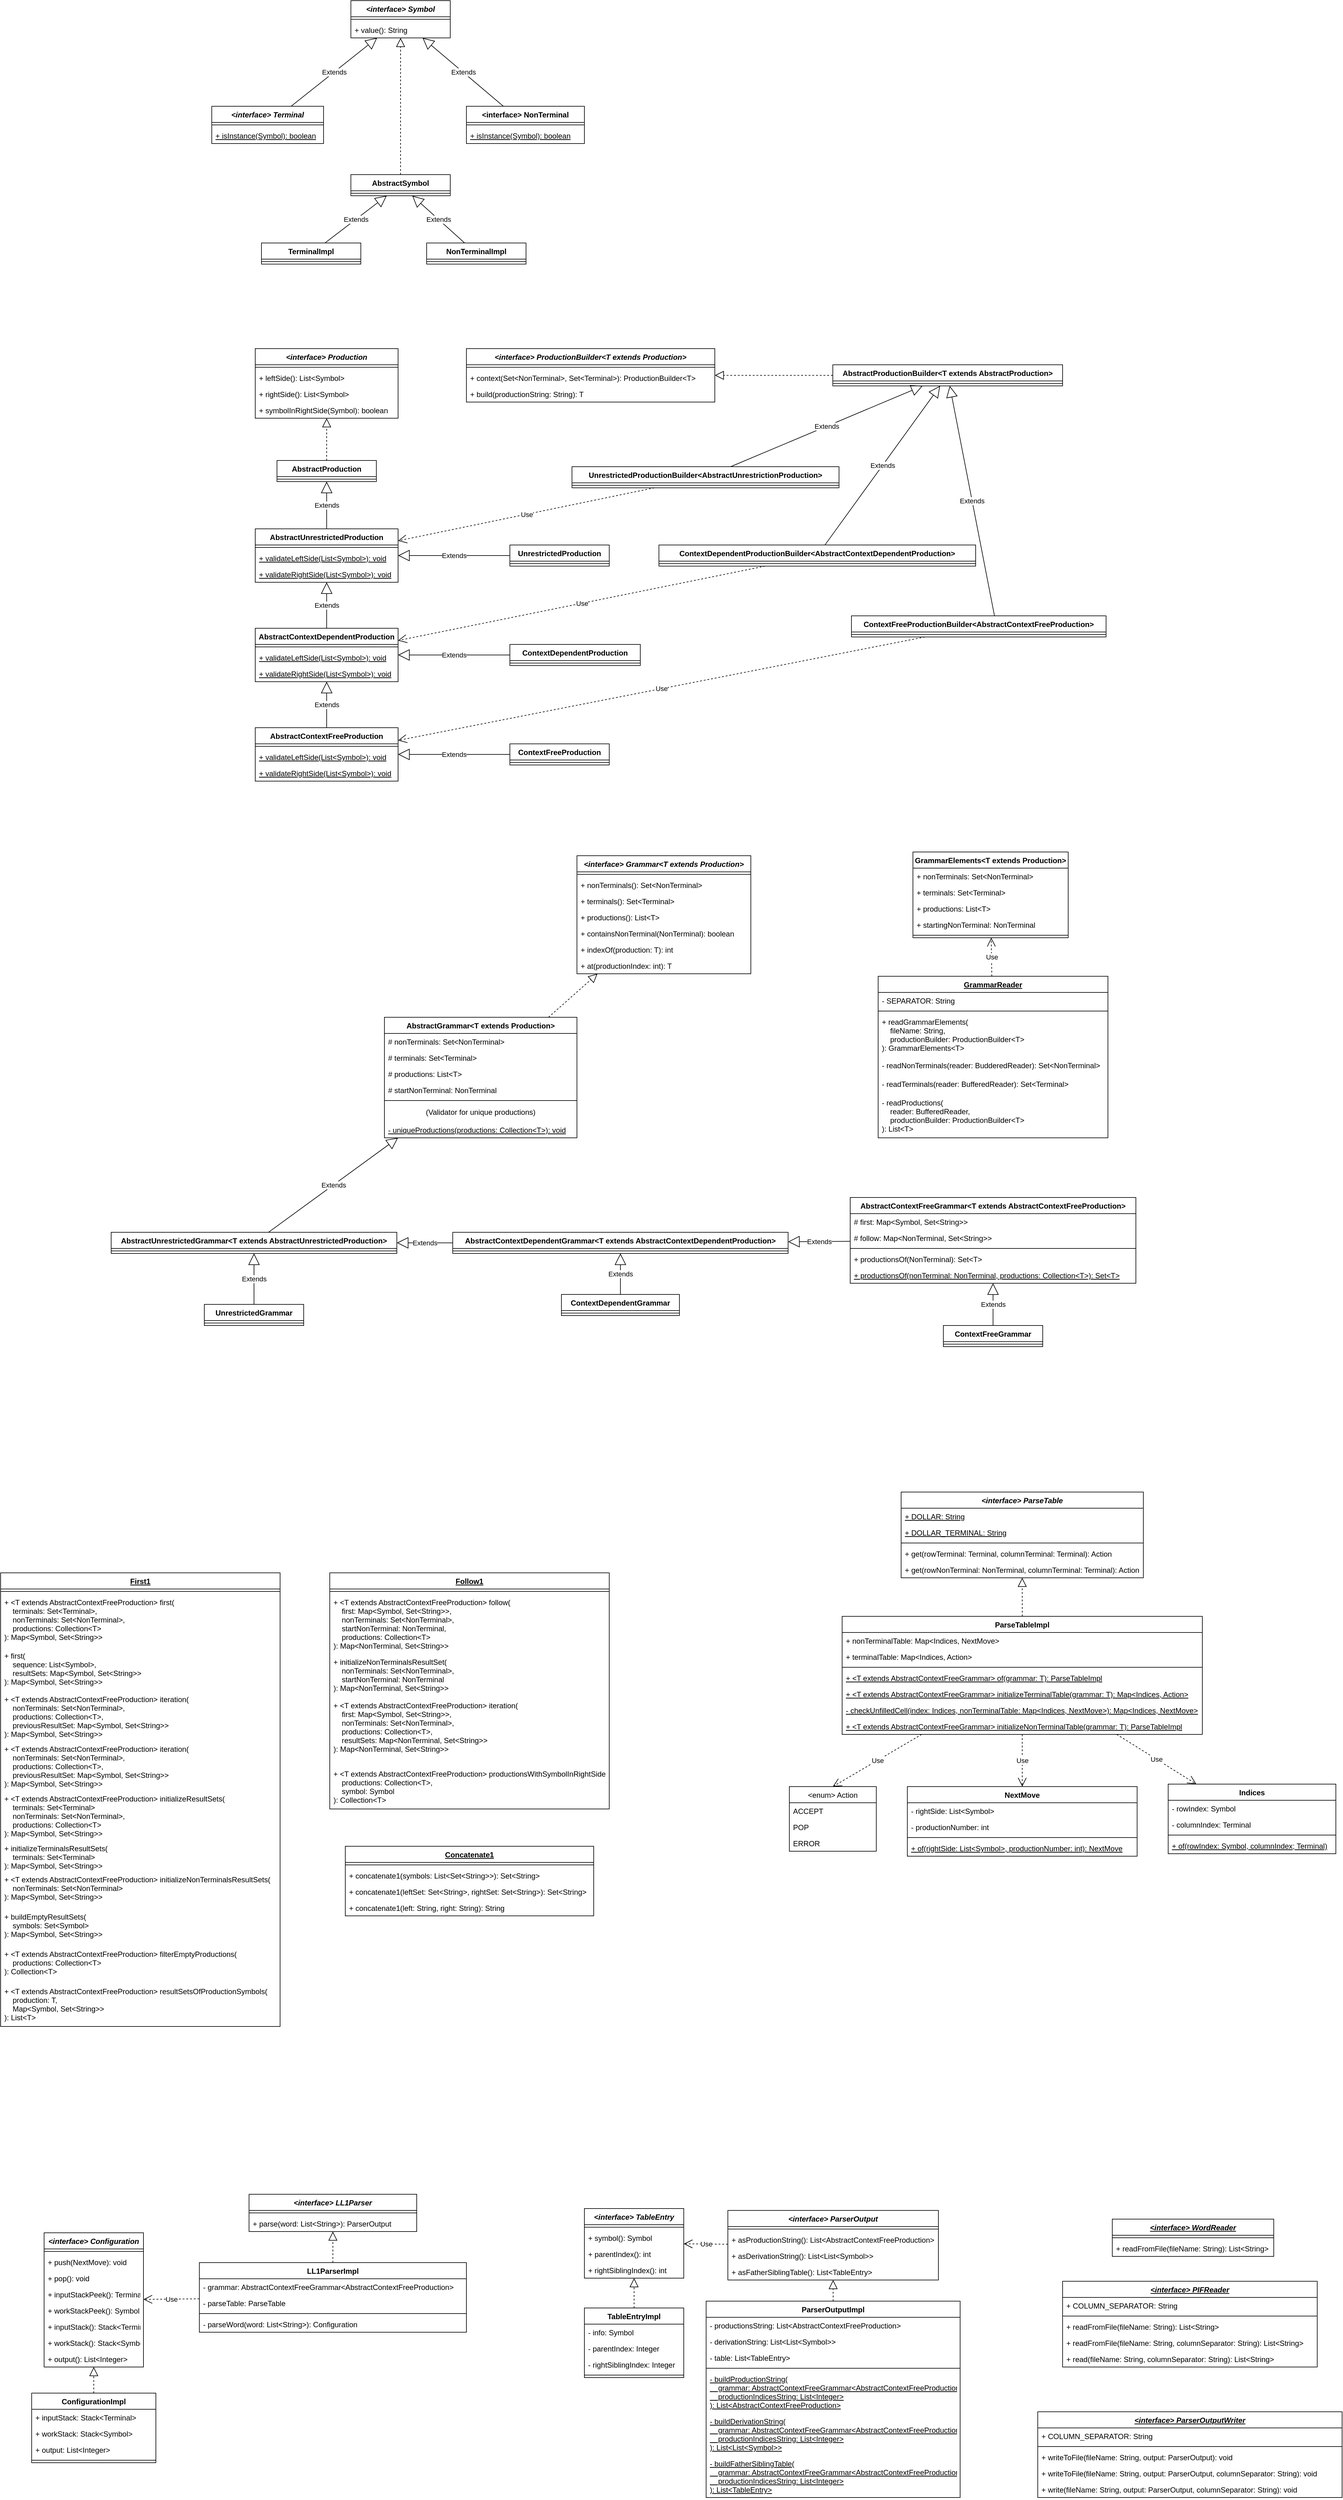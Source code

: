 <mxfile version="20.3.0" type="device"><diagram id="C5RBs43oDa-KdzZeNtuy" name="Page-1"><mxGraphModel dx="1457" dy="770" grid="1" gridSize="10" guides="1" tooltips="1" connect="1" arrows="1" fold="1" page="1" pageScale="1" pageWidth="827" pageHeight="1169" math="0" shadow="0"><root><mxCell id="WIyWlLk6GJQsqaUBKTNV-0"/><mxCell id="WIyWlLk6GJQsqaUBKTNV-1" parent="WIyWlLk6GJQsqaUBKTNV-0"/><mxCell id="UENlg9IqmsFtVfK9Z0P5-0" value="&lt;interface&gt; Symbol" style="swimlane;fontStyle=3;align=center;verticalAlign=top;childLayout=stackLayout;horizontal=1;startSize=26;horizontalStack=0;resizeParent=1;resizeParentMax=0;resizeLast=0;collapsible=1;marginBottom=0;" parent="WIyWlLk6GJQsqaUBKTNV-1" vertex="1"><mxGeometry x="804" y="50" width="160" height="60" as="geometry"/></mxCell><mxCell id="UENlg9IqmsFtVfK9Z0P5-2" value="" style="line;strokeWidth=1;fillColor=none;align=left;verticalAlign=middle;spacingTop=-1;spacingLeft=3;spacingRight=3;rotatable=0;labelPosition=right;points=[];portConstraint=eastwest;strokeColor=inherit;" parent="UENlg9IqmsFtVfK9Z0P5-0" vertex="1"><mxGeometry y="26" width="160" height="8" as="geometry"/></mxCell><mxCell id="UENlg9IqmsFtVfK9Z0P5-3" value="+ value(): String" style="text;strokeColor=none;fillColor=none;align=left;verticalAlign=top;spacingLeft=4;spacingRight=4;overflow=hidden;rotatable=0;points=[[0,0.5],[1,0.5]];portConstraint=eastwest;" parent="UENlg9IqmsFtVfK9Z0P5-0" vertex="1"><mxGeometry y="34" width="160" height="26" as="geometry"/></mxCell><mxCell id="UENlg9IqmsFtVfK9Z0P5-4" value="AbstractSymbol" style="swimlane;fontStyle=1;align=center;verticalAlign=top;childLayout=stackLayout;horizontal=1;startSize=26;horizontalStack=0;resizeParent=1;resizeParentMax=0;resizeLast=0;collapsible=1;marginBottom=0;" parent="WIyWlLk6GJQsqaUBKTNV-1" vertex="1"><mxGeometry x="804" y="330" width="160" height="34" as="geometry"/></mxCell><mxCell id="UENlg9IqmsFtVfK9Z0P5-6" value="" style="line;strokeWidth=1;fillColor=none;align=left;verticalAlign=middle;spacingTop=-1;spacingLeft=3;spacingRight=3;rotatable=0;labelPosition=right;points=[];portConstraint=eastwest;strokeColor=inherit;" parent="UENlg9IqmsFtVfK9Z0P5-4" vertex="1"><mxGeometry y="26" width="160" height="8" as="geometry"/></mxCell><mxCell id="UENlg9IqmsFtVfK9Z0P5-8" value="" style="endArrow=block;dashed=1;endFill=0;endSize=12;html=1;rounded=0;" parent="WIyWlLk6GJQsqaUBKTNV-1" source="UENlg9IqmsFtVfK9Z0P5-4" target="UENlg9IqmsFtVfK9Z0P5-3" edge="1"><mxGeometry width="160" relative="1" as="geometry"><mxPoint x="884" y="160" as="sourcePoint"/><mxPoint x="864" y="190" as="targetPoint"/></mxGeometry></mxCell><mxCell id="UENlg9IqmsFtVfK9Z0P5-9" value="&lt;interface&gt; Terminal&#10;" style="swimlane;fontStyle=3;align=center;verticalAlign=top;childLayout=stackLayout;horizontal=1;startSize=26;horizontalStack=0;resizeParent=1;resizeParentMax=0;resizeLast=0;collapsible=1;marginBottom=0;" parent="WIyWlLk6GJQsqaUBKTNV-1" vertex="1"><mxGeometry x="580" y="220" width="180" height="60" as="geometry"/></mxCell><mxCell id="UENlg9IqmsFtVfK9Z0P5-11" value="" style="line;strokeWidth=1;fillColor=none;align=left;verticalAlign=middle;spacingTop=-1;spacingLeft=3;spacingRight=3;rotatable=0;labelPosition=right;points=[];portConstraint=eastwest;strokeColor=inherit;" parent="UENlg9IqmsFtVfK9Z0P5-9" vertex="1"><mxGeometry y="26" width="180" height="8" as="geometry"/></mxCell><mxCell id="UENlg9IqmsFtVfK9Z0P5-12" value="+ isInstance(Symbol): boolean" style="text;strokeColor=none;fillColor=none;align=left;verticalAlign=top;spacingLeft=4;spacingRight=4;overflow=hidden;rotatable=0;points=[[0,0.5],[1,0.5]];portConstraint=eastwest;fontStyle=4" parent="UENlg9IqmsFtVfK9Z0P5-9" vertex="1"><mxGeometry y="34" width="180" height="26" as="geometry"/></mxCell><mxCell id="UENlg9IqmsFtVfK9Z0P5-13" value="TerminalImpl" style="swimlane;fontStyle=1;align=center;verticalAlign=top;childLayout=stackLayout;horizontal=1;startSize=26;horizontalStack=0;resizeParent=1;resizeParentMax=0;resizeLast=0;collapsible=1;marginBottom=0;" parent="WIyWlLk6GJQsqaUBKTNV-1" vertex="1"><mxGeometry x="660" y="440" width="160" height="34" as="geometry"/></mxCell><mxCell id="UENlg9IqmsFtVfK9Z0P5-15" value="" style="line;strokeWidth=1;fillColor=none;align=left;verticalAlign=middle;spacingTop=-1;spacingLeft=3;spacingRight=3;rotatable=0;labelPosition=right;points=[];portConstraint=eastwest;strokeColor=inherit;" parent="UENlg9IqmsFtVfK9Z0P5-13" vertex="1"><mxGeometry y="26" width="160" height="8" as="geometry"/></mxCell><mxCell id="UENlg9IqmsFtVfK9Z0P5-17" value="&lt;interface&gt; NonTerminal" style="swimlane;fontStyle=1;align=center;verticalAlign=top;childLayout=stackLayout;horizontal=1;startSize=26;horizontalStack=0;resizeParent=1;resizeParentMax=0;resizeLast=0;collapsible=1;marginBottom=0;" parent="WIyWlLk6GJQsqaUBKTNV-1" vertex="1"><mxGeometry x="990" y="220" width="190" height="60" as="geometry"/></mxCell><mxCell id="UENlg9IqmsFtVfK9Z0P5-19" value="" style="line;strokeWidth=1;fillColor=none;align=left;verticalAlign=middle;spacingTop=-1;spacingLeft=3;spacingRight=3;rotatable=0;labelPosition=right;points=[];portConstraint=eastwest;strokeColor=inherit;" parent="UENlg9IqmsFtVfK9Z0P5-17" vertex="1"><mxGeometry y="26" width="190" height="8" as="geometry"/></mxCell><mxCell id="UENlg9IqmsFtVfK9Z0P5-20" value="+ isInstance(Symbol): boolean" style="text;strokeColor=none;fillColor=none;align=left;verticalAlign=top;spacingLeft=4;spacingRight=4;overflow=hidden;rotatable=0;points=[[0,0.5],[1,0.5]];portConstraint=eastwest;fontStyle=4" parent="UENlg9IqmsFtVfK9Z0P5-17" vertex="1"><mxGeometry y="34" width="190" height="26" as="geometry"/></mxCell><mxCell id="UENlg9IqmsFtVfK9Z0P5-25" style="edgeStyle=orthogonalEdgeStyle;rounded=0;orthogonalLoop=1;jettySize=auto;html=1;exitX=1;exitY=0.5;exitDx=0;exitDy=0;" parent="UENlg9IqmsFtVfK9Z0P5-17" source="UENlg9IqmsFtVfK9Z0P5-20" target="UENlg9IqmsFtVfK9Z0P5-20" edge="1"><mxGeometry relative="1" as="geometry"/></mxCell><mxCell id="UENlg9IqmsFtVfK9Z0P5-26" value="NonTerminalImpl&#10;" style="swimlane;fontStyle=1;align=center;verticalAlign=top;childLayout=stackLayout;horizontal=1;startSize=26;horizontalStack=0;resizeParent=1;resizeParentMax=0;resizeLast=0;collapsible=1;marginBottom=0;" parent="WIyWlLk6GJQsqaUBKTNV-1" vertex="1"><mxGeometry x="926" y="440" width="160" height="34" as="geometry"/></mxCell><mxCell id="UENlg9IqmsFtVfK9Z0P5-28" value="" style="line;strokeWidth=1;fillColor=none;align=left;verticalAlign=middle;spacingTop=-1;spacingLeft=3;spacingRight=3;rotatable=0;labelPosition=right;points=[];portConstraint=eastwest;strokeColor=inherit;" parent="UENlg9IqmsFtVfK9Z0P5-26" vertex="1"><mxGeometry y="26" width="160" height="8" as="geometry"/></mxCell><mxCell id="UENlg9IqmsFtVfK9Z0P5-31" value="Extends" style="endArrow=block;endSize=16;endFill=0;html=1;rounded=0;" parent="WIyWlLk6GJQsqaUBKTNV-1" source="UENlg9IqmsFtVfK9Z0P5-13" target="UENlg9IqmsFtVfK9Z0P5-4" edge="1"><mxGeometry width="160" relative="1" as="geometry"><mxPoint x="770" y="240" as="sourcePoint"/><mxPoint x="930" y="240" as="targetPoint"/></mxGeometry></mxCell><mxCell id="UENlg9IqmsFtVfK9Z0P5-32" value="Extends" style="endArrow=block;endSize=16;endFill=0;html=1;rounded=0;" parent="WIyWlLk6GJQsqaUBKTNV-1" source="UENlg9IqmsFtVfK9Z0P5-26" target="UENlg9IqmsFtVfK9Z0P5-4" edge="1"><mxGeometry width="160" relative="1" as="geometry"><mxPoint x="770" y="240" as="sourcePoint"/><mxPoint x="930" y="240" as="targetPoint"/></mxGeometry></mxCell><mxCell id="UENlg9IqmsFtVfK9Z0P5-33" value="Extends" style="endArrow=block;endSize=16;endFill=0;html=1;rounded=0;" parent="WIyWlLk6GJQsqaUBKTNV-1" source="UENlg9IqmsFtVfK9Z0P5-9" target="UENlg9IqmsFtVfK9Z0P5-0" edge="1"><mxGeometry width="160" relative="1" as="geometry"><mxPoint x="770" y="240" as="sourcePoint"/><mxPoint x="930" y="240" as="targetPoint"/></mxGeometry></mxCell><mxCell id="UENlg9IqmsFtVfK9Z0P5-34" value="Extends" style="endArrow=block;endSize=16;endFill=0;html=1;rounded=0;" parent="WIyWlLk6GJQsqaUBKTNV-1" source="UENlg9IqmsFtVfK9Z0P5-17" target="UENlg9IqmsFtVfK9Z0P5-0" edge="1"><mxGeometry width="160" relative="1" as="geometry"><mxPoint x="770" y="240" as="sourcePoint"/><mxPoint x="930" y="240" as="targetPoint"/></mxGeometry></mxCell><mxCell id="UENlg9IqmsFtVfK9Z0P5-35" value="&lt;interface&gt; Production" style="swimlane;fontStyle=3;align=center;verticalAlign=top;childLayout=stackLayout;horizontal=1;startSize=26;horizontalStack=0;resizeParent=1;resizeParentMax=0;resizeLast=0;collapsible=1;marginBottom=0;" parent="WIyWlLk6GJQsqaUBKTNV-1" vertex="1"><mxGeometry x="650" y="610" width="230" height="112" as="geometry"/></mxCell><mxCell id="UENlg9IqmsFtVfK9Z0P5-37" value="" style="line;strokeWidth=1;fillColor=none;align=left;verticalAlign=middle;spacingTop=-1;spacingLeft=3;spacingRight=3;rotatable=0;labelPosition=right;points=[];portConstraint=eastwest;strokeColor=inherit;" parent="UENlg9IqmsFtVfK9Z0P5-35" vertex="1"><mxGeometry y="26" width="230" height="8" as="geometry"/></mxCell><mxCell id="UENlg9IqmsFtVfK9Z0P5-38" value="+ leftSide(): List&lt;Symbol&gt;" style="text;strokeColor=none;fillColor=none;align=left;verticalAlign=top;spacingLeft=4;spacingRight=4;overflow=hidden;rotatable=0;points=[[0,0.5],[1,0.5]];portConstraint=eastwest;" parent="UENlg9IqmsFtVfK9Z0P5-35" vertex="1"><mxGeometry y="34" width="230" height="26" as="geometry"/></mxCell><mxCell id="UENlg9IqmsFtVfK9Z0P5-40" value="+ rightSide(): List&lt;Symbol&gt;" style="text;strokeColor=none;fillColor=none;align=left;verticalAlign=top;spacingLeft=4;spacingRight=4;overflow=hidden;rotatable=0;points=[[0,0.5],[1,0.5]];portConstraint=eastwest;" parent="UENlg9IqmsFtVfK9Z0P5-35" vertex="1"><mxGeometry y="60" width="230" height="26" as="geometry"/></mxCell><mxCell id="UENlg9IqmsFtVfK9Z0P5-41" value="+ symbolInRightSide(Symbol): boolean" style="text;strokeColor=none;fillColor=none;align=left;verticalAlign=top;spacingLeft=4;spacingRight=4;overflow=hidden;rotatable=0;points=[[0,0.5],[1,0.5]];portConstraint=eastwest;" parent="UENlg9IqmsFtVfK9Z0P5-35" vertex="1"><mxGeometry y="86" width="230" height="26" as="geometry"/></mxCell><mxCell id="UENlg9IqmsFtVfK9Z0P5-42" value="AbstractProduction" style="swimlane;fontStyle=1;align=center;verticalAlign=top;childLayout=stackLayout;horizontal=1;startSize=26;horizontalStack=0;resizeParent=1;resizeParentMax=0;resizeLast=0;collapsible=1;marginBottom=0;" parent="WIyWlLk6GJQsqaUBKTNV-1" vertex="1"><mxGeometry x="685" y="790" width="160" height="34" as="geometry"/></mxCell><mxCell id="UENlg9IqmsFtVfK9Z0P5-44" value="" style="line;strokeWidth=1;fillColor=none;align=left;verticalAlign=middle;spacingTop=-1;spacingLeft=3;spacingRight=3;rotatable=0;labelPosition=right;points=[];portConstraint=eastwest;strokeColor=inherit;" parent="UENlg9IqmsFtVfK9Z0P5-42" vertex="1"><mxGeometry y="26" width="160" height="8" as="geometry"/></mxCell><mxCell id="UENlg9IqmsFtVfK9Z0P5-46" value="" style="endArrow=block;dashed=1;endFill=0;endSize=12;html=1;rounded=0;" parent="WIyWlLk6GJQsqaUBKTNV-1" source="UENlg9IqmsFtVfK9Z0P5-42" target="UENlg9IqmsFtVfK9Z0P5-35" edge="1"><mxGeometry width="160" relative="1" as="geometry"><mxPoint x="790" y="610" as="sourcePoint"/><mxPoint x="950" y="610" as="targetPoint"/></mxGeometry></mxCell><mxCell id="UENlg9IqmsFtVfK9Z0P5-47" value="AbstractUnrestrictedProduction" style="swimlane;fontStyle=1;align=center;verticalAlign=top;childLayout=stackLayout;horizontal=1;startSize=26;horizontalStack=0;resizeParent=1;resizeParentMax=0;resizeLast=0;collapsible=1;marginBottom=0;" parent="WIyWlLk6GJQsqaUBKTNV-1" vertex="1"><mxGeometry x="650" y="900" width="230" height="86" as="geometry"/></mxCell><mxCell id="UENlg9IqmsFtVfK9Z0P5-49" value="" style="line;strokeWidth=1;fillColor=none;align=left;verticalAlign=middle;spacingTop=-1;spacingLeft=3;spacingRight=3;rotatable=0;labelPosition=right;points=[];portConstraint=eastwest;strokeColor=inherit;" parent="UENlg9IqmsFtVfK9Z0P5-47" vertex="1"><mxGeometry y="26" width="230" height="8" as="geometry"/></mxCell><mxCell id="UENlg9IqmsFtVfK9Z0P5-50" value="+ validateLeftSide(List&lt;Symbol&gt;): void" style="text;strokeColor=none;fillColor=none;align=left;verticalAlign=top;spacingLeft=4;spacingRight=4;overflow=hidden;rotatable=0;points=[[0,0.5],[1,0.5]];portConstraint=eastwest;fontStyle=4" parent="UENlg9IqmsFtVfK9Z0P5-47" vertex="1"><mxGeometry y="34" width="230" height="26" as="geometry"/></mxCell><mxCell id="UENlg9IqmsFtVfK9Z0P5-51" value="+ validateRightSide(List&lt;Symbol&gt;): void" style="text;strokeColor=none;fillColor=none;align=left;verticalAlign=top;spacingLeft=4;spacingRight=4;overflow=hidden;rotatable=0;points=[[0,0.5],[1,0.5]];portConstraint=eastwest;fontStyle=4" parent="UENlg9IqmsFtVfK9Z0P5-47" vertex="1"><mxGeometry y="60" width="230" height="26" as="geometry"/></mxCell><mxCell id="UENlg9IqmsFtVfK9Z0P5-52" value="AbstractContextDependentProduction" style="swimlane;fontStyle=1;align=center;verticalAlign=top;childLayout=stackLayout;horizontal=1;startSize=26;horizontalStack=0;resizeParent=1;resizeParentMax=0;resizeLast=0;collapsible=1;marginBottom=0;" parent="WIyWlLk6GJQsqaUBKTNV-1" vertex="1"><mxGeometry x="650" y="1060" width="230" height="86" as="geometry"/></mxCell><mxCell id="UENlg9IqmsFtVfK9Z0P5-53" value="" style="line;strokeWidth=1;fillColor=none;align=left;verticalAlign=middle;spacingTop=-1;spacingLeft=3;spacingRight=3;rotatable=0;labelPosition=right;points=[];portConstraint=eastwest;strokeColor=inherit;" parent="UENlg9IqmsFtVfK9Z0P5-52" vertex="1"><mxGeometry y="26" width="230" height="8" as="geometry"/></mxCell><mxCell id="UENlg9IqmsFtVfK9Z0P5-54" value="+ validateLeftSide(List&lt;Symbol&gt;): void" style="text;strokeColor=none;fillColor=none;align=left;verticalAlign=top;spacingLeft=4;spacingRight=4;overflow=hidden;rotatable=0;points=[[0,0.5],[1,0.5]];portConstraint=eastwest;fontStyle=4" parent="UENlg9IqmsFtVfK9Z0P5-52" vertex="1"><mxGeometry y="34" width="230" height="26" as="geometry"/></mxCell><mxCell id="UENlg9IqmsFtVfK9Z0P5-55" value="+ validateRightSide(List&lt;Symbol&gt;): void" style="text;strokeColor=none;fillColor=none;align=left;verticalAlign=top;spacingLeft=4;spacingRight=4;overflow=hidden;rotatable=0;points=[[0,0.5],[1,0.5]];portConstraint=eastwest;fontStyle=4" parent="UENlg9IqmsFtVfK9Z0P5-52" vertex="1"><mxGeometry y="60" width="230" height="26" as="geometry"/></mxCell><mxCell id="UENlg9IqmsFtVfK9Z0P5-56" value="AbstractContextFreeProduction" style="swimlane;fontStyle=1;align=center;verticalAlign=top;childLayout=stackLayout;horizontal=1;startSize=26;horizontalStack=0;resizeParent=1;resizeParentMax=0;resizeLast=0;collapsible=1;marginBottom=0;" parent="WIyWlLk6GJQsqaUBKTNV-1" vertex="1"><mxGeometry x="650" y="1220" width="230" height="86" as="geometry"/></mxCell><mxCell id="UENlg9IqmsFtVfK9Z0P5-57" value="" style="line;strokeWidth=1;fillColor=none;align=left;verticalAlign=middle;spacingTop=-1;spacingLeft=3;spacingRight=3;rotatable=0;labelPosition=right;points=[];portConstraint=eastwest;strokeColor=inherit;" parent="UENlg9IqmsFtVfK9Z0P5-56" vertex="1"><mxGeometry y="26" width="230" height="8" as="geometry"/></mxCell><mxCell id="UENlg9IqmsFtVfK9Z0P5-58" value="+ validateLeftSide(List&lt;Symbol&gt;): void" style="text;strokeColor=none;fillColor=none;align=left;verticalAlign=top;spacingLeft=4;spacingRight=4;overflow=hidden;rotatable=0;points=[[0,0.5],[1,0.5]];portConstraint=eastwest;fontStyle=4" parent="UENlg9IqmsFtVfK9Z0P5-56" vertex="1"><mxGeometry y="34" width="230" height="26" as="geometry"/></mxCell><mxCell id="UENlg9IqmsFtVfK9Z0P5-59" value="+ validateRightSide(List&lt;Symbol&gt;): void" style="text;strokeColor=none;fillColor=none;align=left;verticalAlign=top;spacingLeft=4;spacingRight=4;overflow=hidden;rotatable=0;points=[[0,0.5],[1,0.5]];portConstraint=eastwest;fontStyle=4" parent="UENlg9IqmsFtVfK9Z0P5-56" vertex="1"><mxGeometry y="60" width="230" height="26" as="geometry"/></mxCell><mxCell id="UENlg9IqmsFtVfK9Z0P5-61" value="Extends" style="endArrow=block;endSize=16;endFill=0;html=1;rounded=0;" parent="WIyWlLk6GJQsqaUBKTNV-1" source="UENlg9IqmsFtVfK9Z0P5-47" target="UENlg9IqmsFtVfK9Z0P5-42" edge="1"><mxGeometry width="160" relative="1" as="geometry"><mxPoint x="800" y="1070" as="sourcePoint"/><mxPoint x="960" y="1070" as="targetPoint"/></mxGeometry></mxCell><mxCell id="UENlg9IqmsFtVfK9Z0P5-62" value="Extends" style="endArrow=block;endSize=16;endFill=0;html=1;rounded=0;" parent="WIyWlLk6GJQsqaUBKTNV-1" source="UENlg9IqmsFtVfK9Z0P5-52" target="UENlg9IqmsFtVfK9Z0P5-47" edge="1"><mxGeometry width="160" relative="1" as="geometry"><mxPoint x="800" y="1070" as="sourcePoint"/><mxPoint x="960" y="1070" as="targetPoint"/></mxGeometry></mxCell><mxCell id="UENlg9IqmsFtVfK9Z0P5-63" value="Extends" style="endArrow=block;endSize=16;endFill=0;html=1;rounded=0;" parent="WIyWlLk6GJQsqaUBKTNV-1" source="UENlg9IqmsFtVfK9Z0P5-56" target="UENlg9IqmsFtVfK9Z0P5-52" edge="1"><mxGeometry width="160" relative="1" as="geometry"><mxPoint x="800" y="1070" as="sourcePoint"/><mxPoint x="960" y="1070" as="targetPoint"/></mxGeometry></mxCell><mxCell id="UENlg9IqmsFtVfK9Z0P5-64" value="UnrestrictedProduction" style="swimlane;fontStyle=1;align=center;verticalAlign=top;childLayout=stackLayout;horizontal=1;startSize=26;horizontalStack=0;resizeParent=1;resizeParentMax=0;resizeLast=0;collapsible=1;marginBottom=0;" parent="WIyWlLk6GJQsqaUBKTNV-1" vertex="1"><mxGeometry x="1060" y="926" width="160" height="34" as="geometry"/></mxCell><mxCell id="UENlg9IqmsFtVfK9Z0P5-66" value="" style="line;strokeWidth=1;fillColor=none;align=left;verticalAlign=middle;spacingTop=-1;spacingLeft=3;spacingRight=3;rotatable=0;labelPosition=right;points=[];portConstraint=eastwest;strokeColor=inherit;" parent="UENlg9IqmsFtVfK9Z0P5-64" vertex="1"><mxGeometry y="26" width="160" height="8" as="geometry"/></mxCell><mxCell id="UENlg9IqmsFtVfK9Z0P5-68" value="ContextDependentProduction" style="swimlane;fontStyle=1;align=center;verticalAlign=top;childLayout=stackLayout;horizontal=1;startSize=26;horizontalStack=0;resizeParent=1;resizeParentMax=0;resizeLast=0;collapsible=1;marginBottom=0;" parent="WIyWlLk6GJQsqaUBKTNV-1" vertex="1"><mxGeometry x="1060" y="1086" width="210" height="34" as="geometry"/></mxCell><mxCell id="UENlg9IqmsFtVfK9Z0P5-70" value="" style="line;strokeWidth=1;fillColor=none;align=left;verticalAlign=middle;spacingTop=-1;spacingLeft=3;spacingRight=3;rotatable=0;labelPosition=right;points=[];portConstraint=eastwest;strokeColor=inherit;" parent="UENlg9IqmsFtVfK9Z0P5-68" vertex="1"><mxGeometry y="26" width="210" height="8" as="geometry"/></mxCell><mxCell id="UENlg9IqmsFtVfK9Z0P5-72" value="ContextFreeProduction" style="swimlane;fontStyle=1;align=center;verticalAlign=top;childLayout=stackLayout;horizontal=1;startSize=26;horizontalStack=0;resizeParent=1;resizeParentMax=0;resizeLast=0;collapsible=1;marginBottom=0;" parent="WIyWlLk6GJQsqaUBKTNV-1" vertex="1"><mxGeometry x="1060" y="1246" width="160" height="34" as="geometry"/></mxCell><mxCell id="UENlg9IqmsFtVfK9Z0P5-74" value="" style="line;strokeWidth=1;fillColor=none;align=left;verticalAlign=middle;spacingTop=-1;spacingLeft=3;spacingRight=3;rotatable=0;labelPosition=right;points=[];portConstraint=eastwest;strokeColor=inherit;" parent="UENlg9IqmsFtVfK9Z0P5-72" vertex="1"><mxGeometry y="26" width="160" height="8" as="geometry"/></mxCell><mxCell id="UENlg9IqmsFtVfK9Z0P5-76" value="Extends" style="endArrow=block;endSize=16;endFill=0;html=1;rounded=0;" parent="WIyWlLk6GJQsqaUBKTNV-1" source="UENlg9IqmsFtVfK9Z0P5-64" target="UENlg9IqmsFtVfK9Z0P5-47" edge="1"><mxGeometry width="160" relative="1" as="geometry"><mxPoint x="800" y="1070" as="sourcePoint"/><mxPoint x="960" y="1070" as="targetPoint"/></mxGeometry></mxCell><mxCell id="UENlg9IqmsFtVfK9Z0P5-77" value="Extends" style="endArrow=block;endSize=16;endFill=0;html=1;rounded=0;" parent="WIyWlLk6GJQsqaUBKTNV-1" source="UENlg9IqmsFtVfK9Z0P5-68" target="UENlg9IqmsFtVfK9Z0P5-52" edge="1"><mxGeometry width="160" relative="1" as="geometry"><mxPoint x="800" y="1070" as="sourcePoint"/><mxPoint x="960" y="1070" as="targetPoint"/></mxGeometry></mxCell><mxCell id="UENlg9IqmsFtVfK9Z0P5-78" value="Extends" style="endArrow=block;endSize=16;endFill=0;html=1;rounded=0;" parent="WIyWlLk6GJQsqaUBKTNV-1" source="UENlg9IqmsFtVfK9Z0P5-72" target="UENlg9IqmsFtVfK9Z0P5-56" edge="1"><mxGeometry width="160" relative="1" as="geometry"><mxPoint x="800" y="1070" as="sourcePoint"/><mxPoint x="960" y="1070" as="targetPoint"/></mxGeometry></mxCell><mxCell id="UENlg9IqmsFtVfK9Z0P5-79" value="UnrestrictedProductionBuilder&lt;AbstractUnrestrictionProduction&gt;" style="swimlane;fontStyle=1;align=center;verticalAlign=top;childLayout=stackLayout;horizontal=1;startSize=26;horizontalStack=0;resizeParent=1;resizeParentMax=0;resizeLast=0;collapsible=1;marginBottom=0;" parent="WIyWlLk6GJQsqaUBKTNV-1" vertex="1"><mxGeometry x="1160" y="800" width="430" height="34" as="geometry"/></mxCell><mxCell id="UENlg9IqmsFtVfK9Z0P5-81" value="" style="line;strokeWidth=1;fillColor=none;align=left;verticalAlign=middle;spacingTop=-1;spacingLeft=3;spacingRight=3;rotatable=0;labelPosition=right;points=[];portConstraint=eastwest;strokeColor=inherit;" parent="UENlg9IqmsFtVfK9Z0P5-79" vertex="1"><mxGeometry y="26" width="430" height="8" as="geometry"/></mxCell><mxCell id="UENlg9IqmsFtVfK9Z0P5-83" value="ContextDependentProductionBuilder&lt;AbstractContextDependentProduction&gt;" style="swimlane;fontStyle=1;align=center;verticalAlign=top;childLayout=stackLayout;horizontal=1;startSize=26;horizontalStack=0;resizeParent=1;resizeParentMax=0;resizeLast=0;collapsible=1;marginBottom=0;" parent="WIyWlLk6GJQsqaUBKTNV-1" vertex="1"><mxGeometry x="1300" y="926" width="510" height="34" as="geometry"/></mxCell><mxCell id="UENlg9IqmsFtVfK9Z0P5-85" value="" style="line;strokeWidth=1;fillColor=none;align=left;verticalAlign=middle;spacingTop=-1;spacingLeft=3;spacingRight=3;rotatable=0;labelPosition=right;points=[];portConstraint=eastwest;strokeColor=inherit;" parent="UENlg9IqmsFtVfK9Z0P5-83" vertex="1"><mxGeometry y="26" width="510" height="8" as="geometry"/></mxCell><mxCell id="UENlg9IqmsFtVfK9Z0P5-87" value="ContextFreeProductionBuilder&lt;AbstractContextFreeProduction&gt;" style="swimlane;fontStyle=1;align=center;verticalAlign=top;childLayout=stackLayout;horizontal=1;startSize=26;horizontalStack=0;resizeParent=1;resizeParentMax=0;resizeLast=0;collapsible=1;marginBottom=0;" parent="WIyWlLk6GJQsqaUBKTNV-1" vertex="1"><mxGeometry x="1610" y="1040" width="410" height="34" as="geometry"/></mxCell><mxCell id="UENlg9IqmsFtVfK9Z0P5-89" value="" style="line;strokeWidth=1;fillColor=none;align=left;verticalAlign=middle;spacingTop=-1;spacingLeft=3;spacingRight=3;rotatable=0;labelPosition=right;points=[];portConstraint=eastwest;strokeColor=inherit;" parent="UENlg9IqmsFtVfK9Z0P5-87" vertex="1"><mxGeometry y="26" width="410" height="8" as="geometry"/></mxCell><mxCell id="UENlg9IqmsFtVfK9Z0P5-91" value="AbstractProductionBuilder&lt;T extends AbstractProduction&gt;" style="swimlane;fontStyle=1;align=center;verticalAlign=top;childLayout=stackLayout;horizontal=1;startSize=26;horizontalStack=0;resizeParent=1;resizeParentMax=0;resizeLast=0;collapsible=1;marginBottom=0;" parent="WIyWlLk6GJQsqaUBKTNV-1" vertex="1"><mxGeometry x="1580" y="636" width="370" height="34" as="geometry"/></mxCell><mxCell id="UENlg9IqmsFtVfK9Z0P5-93" value="" style="line;strokeWidth=1;fillColor=none;align=left;verticalAlign=middle;spacingTop=-1;spacingLeft=3;spacingRight=3;rotatable=0;labelPosition=right;points=[];portConstraint=eastwest;strokeColor=inherit;" parent="UENlg9IqmsFtVfK9Z0P5-91" vertex="1"><mxGeometry y="26" width="370" height="8" as="geometry"/></mxCell><mxCell id="UENlg9IqmsFtVfK9Z0P5-97" value="&lt;interface&gt; ProductionBuilder&lt;T extends Production&gt;" style="swimlane;fontStyle=3;align=center;verticalAlign=top;childLayout=stackLayout;horizontal=1;startSize=26;horizontalStack=0;resizeParent=1;resizeParentMax=0;resizeLast=0;collapsible=1;marginBottom=0;" parent="WIyWlLk6GJQsqaUBKTNV-1" vertex="1"><mxGeometry x="990" y="610" width="400" height="86" as="geometry"/></mxCell><mxCell id="UENlg9IqmsFtVfK9Z0P5-99" value="" style="line;strokeWidth=1;fillColor=none;align=left;verticalAlign=middle;spacingTop=-1;spacingLeft=3;spacingRight=3;rotatable=0;labelPosition=right;points=[];portConstraint=eastwest;strokeColor=inherit;" parent="UENlg9IqmsFtVfK9Z0P5-97" vertex="1"><mxGeometry y="26" width="400" height="8" as="geometry"/></mxCell><mxCell id="UENlg9IqmsFtVfK9Z0P5-100" value="+ context(Set&lt;NonTerminal&gt;, Set&lt;Terminal&gt;): ProductionBuilder&lt;T&gt;" style="text;strokeColor=none;fillColor=none;align=left;verticalAlign=top;spacingLeft=4;spacingRight=4;overflow=hidden;rotatable=0;points=[[0,0.5],[1,0.5]];portConstraint=eastwest;" parent="UENlg9IqmsFtVfK9Z0P5-97" vertex="1"><mxGeometry y="34" width="400" height="26" as="geometry"/></mxCell><mxCell id="UENlg9IqmsFtVfK9Z0P5-101" value="+ build(productionString: String): T" style="text;strokeColor=none;fillColor=none;align=left;verticalAlign=top;spacingLeft=4;spacingRight=4;overflow=hidden;rotatable=0;points=[[0,0.5],[1,0.5]];portConstraint=eastwest;" parent="UENlg9IqmsFtVfK9Z0P5-97" vertex="1"><mxGeometry y="60" width="400" height="26" as="geometry"/></mxCell><mxCell id="UENlg9IqmsFtVfK9Z0P5-102" value="" style="endArrow=block;dashed=1;endFill=0;endSize=12;html=1;rounded=0;" parent="WIyWlLk6GJQsqaUBKTNV-1" source="UENlg9IqmsFtVfK9Z0P5-91" target="UENlg9IqmsFtVfK9Z0P5-97" edge="1"><mxGeometry width="160" relative="1" as="geometry"><mxPoint x="1480" y="690" as="sourcePoint"/><mxPoint x="1905" y="370" as="targetPoint"/></mxGeometry></mxCell><mxCell id="UENlg9IqmsFtVfK9Z0P5-103" value="Extends" style="endArrow=block;endSize=16;endFill=0;html=1;rounded=0;" parent="WIyWlLk6GJQsqaUBKTNV-1" source="UENlg9IqmsFtVfK9Z0P5-79" target="UENlg9IqmsFtVfK9Z0P5-91" edge="1"><mxGeometry width="160" relative="1" as="geometry"><mxPoint x="1507.026" y="520.0" as="sourcePoint"/><mxPoint x="1750" y="560" as="targetPoint"/></mxGeometry></mxCell><mxCell id="UENlg9IqmsFtVfK9Z0P5-104" value="Extends" style="endArrow=block;endSize=16;endFill=0;html=1;rounded=0;" parent="WIyWlLk6GJQsqaUBKTNV-1" source="UENlg9IqmsFtVfK9Z0P5-83" target="UENlg9IqmsFtVfK9Z0P5-91" edge="1"><mxGeometry width="160" relative="1" as="geometry"><mxPoint x="1590" y="560" as="sourcePoint"/><mxPoint x="1750" y="560" as="targetPoint"/></mxGeometry></mxCell><mxCell id="UENlg9IqmsFtVfK9Z0P5-105" value="Extends" style="endArrow=block;endSize=16;endFill=0;html=1;rounded=0;exitX=0.562;exitY=0.017;exitDx=0;exitDy=0;exitPerimeter=0;" parent="WIyWlLk6GJQsqaUBKTNV-1" source="UENlg9IqmsFtVfK9Z0P5-87" target="UENlg9IqmsFtVfK9Z0P5-91" edge="1"><mxGeometry width="160" relative="1" as="geometry"><mxPoint x="1590" y="560" as="sourcePoint"/><mxPoint x="1750" y="560" as="targetPoint"/></mxGeometry></mxCell><mxCell id="UENlg9IqmsFtVfK9Z0P5-108" value="Use" style="endArrow=open;endSize=12;dashed=1;html=1;rounded=0;" parent="WIyWlLk6GJQsqaUBKTNV-1" source="UENlg9IqmsFtVfK9Z0P5-79" target="UENlg9IqmsFtVfK9Z0P5-47" edge="1"><mxGeometry width="160" relative="1" as="geometry"><mxPoint x="1350" y="930" as="sourcePoint"/><mxPoint x="1510" y="930" as="targetPoint"/></mxGeometry></mxCell><mxCell id="UENlg9IqmsFtVfK9Z0P5-109" value="Use" style="endArrow=open;endSize=12;dashed=1;html=1;rounded=0;" parent="WIyWlLk6GJQsqaUBKTNV-1" source="UENlg9IqmsFtVfK9Z0P5-83" target="UENlg9IqmsFtVfK9Z0P5-52" edge="1"><mxGeometry width="160" relative="1" as="geometry"><mxPoint x="1350" y="930" as="sourcePoint"/><mxPoint x="1510" y="930" as="targetPoint"/></mxGeometry></mxCell><mxCell id="UENlg9IqmsFtVfK9Z0P5-110" value="Use" style="endArrow=open;endSize=12;dashed=1;html=1;rounded=0;" parent="WIyWlLk6GJQsqaUBKTNV-1" source="UENlg9IqmsFtVfK9Z0P5-87" target="UENlg9IqmsFtVfK9Z0P5-56" edge="1"><mxGeometry width="160" relative="1" as="geometry"><mxPoint x="1350" y="930" as="sourcePoint"/><mxPoint x="1510" y="930" as="targetPoint"/></mxGeometry></mxCell><mxCell id="5oDEIcZEpzgLlGZ-9jhT-91" value="Concatenate1" style="swimlane;fontStyle=5;align=center;verticalAlign=top;childLayout=stackLayout;horizontal=1;startSize=26;horizontalStack=0;resizeParent=1;resizeParentMax=0;resizeLast=0;collapsible=1;marginBottom=0;" parent="WIyWlLk6GJQsqaUBKTNV-1" vertex="1"><mxGeometry x="795" y="3020" width="400" height="112" as="geometry"/></mxCell><mxCell id="5oDEIcZEpzgLlGZ-9jhT-93" value="" style="line;strokeWidth=1;fillColor=none;align=left;verticalAlign=middle;spacingTop=-1;spacingLeft=3;spacingRight=3;rotatable=0;labelPosition=right;points=[];portConstraint=eastwest;strokeColor=inherit;" parent="5oDEIcZEpzgLlGZ-9jhT-91" vertex="1"><mxGeometry y="26" width="400" height="8" as="geometry"/></mxCell><mxCell id="5oDEIcZEpzgLlGZ-9jhT-94" value="+ concatenate1(symbols: List&lt;Set&lt;String&gt;&gt;): Set&lt;String&gt;" style="text;strokeColor=none;fillColor=none;align=left;verticalAlign=top;spacingLeft=4;spacingRight=4;overflow=hidden;rotatable=0;points=[[0,0.5],[1,0.5]];portConstraint=eastwest;fontStyle=0" parent="5oDEIcZEpzgLlGZ-9jhT-91" vertex="1"><mxGeometry y="34" width="400" height="26" as="geometry"/></mxCell><mxCell id="5oDEIcZEpzgLlGZ-9jhT-95" value="+ concatenate1(leftSet: Set&lt;String&gt;, rightSet: Set&lt;String&gt;): Set&lt;String&gt;" style="text;strokeColor=none;fillColor=none;align=left;verticalAlign=top;spacingLeft=4;spacingRight=4;overflow=hidden;rotatable=0;points=[[0,0.5],[1,0.5]];portConstraint=eastwest;fontStyle=0" parent="5oDEIcZEpzgLlGZ-9jhT-91" vertex="1"><mxGeometry y="60" width="400" height="26" as="geometry"/></mxCell><mxCell id="5oDEIcZEpzgLlGZ-9jhT-96" value="+ concatenate1(left: String, right: String): String" style="text;strokeColor=none;fillColor=none;align=left;verticalAlign=top;spacingLeft=4;spacingRight=4;overflow=hidden;rotatable=0;points=[[0,0.5],[1,0.5]];portConstraint=eastwest;fontStyle=0" parent="5oDEIcZEpzgLlGZ-9jhT-91" vertex="1"><mxGeometry y="86" width="400" height="26" as="geometry"/></mxCell><mxCell id="5oDEIcZEpzgLlGZ-9jhT-97" value="First1" style="swimlane;fontStyle=5;align=center;verticalAlign=top;childLayout=stackLayout;horizontal=1;startSize=26;horizontalStack=0;resizeParent=1;resizeParentMax=0;resizeLast=0;collapsible=1;marginBottom=0;" parent="WIyWlLk6GJQsqaUBKTNV-1" vertex="1"><mxGeometry x="240" y="2580" width="450" height="730" as="geometry"/></mxCell><mxCell id="5oDEIcZEpzgLlGZ-9jhT-99" value="" style="line;strokeWidth=1;fillColor=none;align=left;verticalAlign=middle;spacingTop=-1;spacingLeft=3;spacingRight=3;rotatable=0;labelPosition=right;points=[];portConstraint=eastwest;strokeColor=inherit;" parent="5oDEIcZEpzgLlGZ-9jhT-97" vertex="1"><mxGeometry y="26" width="450" height="8" as="geometry"/></mxCell><mxCell id="5oDEIcZEpzgLlGZ-9jhT-100" value="+ &lt;T extends AbstractContextFreeProduction&gt; first(&#10;    terminals: Set&lt;Terminal&gt;,&#10;    nonTerminals: Set&lt;NonTerminal&gt;,&#10;    productions: Collection&lt;T&gt;&#10;): Map&lt;Symbol, Set&lt;String&gt;&gt;" style="text;strokeColor=none;fillColor=none;align=left;verticalAlign=top;spacingLeft=4;spacingRight=4;overflow=hidden;rotatable=0;points=[[0,0.5],[1,0.5]];portConstraint=eastwest;fontStyle=0" parent="5oDEIcZEpzgLlGZ-9jhT-97" vertex="1"><mxGeometry y="34" width="450" height="86" as="geometry"/></mxCell><mxCell id="5oDEIcZEpzgLlGZ-9jhT-101" value="+ first(&#10;    sequence: List&lt;Symbol&gt;,&#10;    resultSets: Map&lt;Symbol, Set&lt;String&gt;&gt;&#10;): Map&lt;Symbol, Set&lt;String&gt;&gt;" style="text;strokeColor=none;fillColor=none;align=left;verticalAlign=top;spacingLeft=4;spacingRight=4;overflow=hidden;rotatable=0;points=[[0,0.5],[1,0.5]];portConstraint=eastwest;" parent="5oDEIcZEpzgLlGZ-9jhT-97" vertex="1"><mxGeometry y="120" width="450" height="70" as="geometry"/></mxCell><mxCell id="5oDEIcZEpzgLlGZ-9jhT-102" value="+ &lt;T extends AbstractContextFreeProduction&gt; iteration(&#10;    nonTerminals: Set&lt;NonTerminal&gt;,&#10;    productions: Collection&lt;T&gt;,&#10;    previousResultSet: Map&lt;Symbol, Set&lt;String&gt;&gt;&#10;): Map&lt;Symbol, Set&lt;String&gt;&gt;" style="text;strokeColor=none;fillColor=none;align=left;verticalAlign=top;spacingLeft=4;spacingRight=4;overflow=hidden;rotatable=0;points=[[0,0.5],[1,0.5]];portConstraint=eastwest;" parent="5oDEIcZEpzgLlGZ-9jhT-97" vertex="1"><mxGeometry y="190" width="450" height="80" as="geometry"/></mxCell><mxCell id="5oDEIcZEpzgLlGZ-9jhT-103" value="+ &lt;T extends AbstractContextFreeProduction&gt; iteration(&#10;    nonTerminals: Set&lt;NonTerminal&gt;,&#10;    productions: Collection&lt;T&gt;,&#10;    previousResultSet: Map&lt;Symbol, Set&lt;String&gt;&gt;&#10;): Map&lt;Symbol, Set&lt;String&gt;&gt;" style="text;strokeColor=none;fillColor=none;align=left;verticalAlign=top;spacingLeft=4;spacingRight=4;overflow=hidden;rotatable=0;points=[[0,0.5],[1,0.5]];portConstraint=eastwest;" parent="5oDEIcZEpzgLlGZ-9jhT-97" vertex="1"><mxGeometry y="270" width="450" height="80" as="geometry"/></mxCell><mxCell id="5oDEIcZEpzgLlGZ-9jhT-104" value="+ &lt;T extends AbstractContextFreeProduction&gt; initializeResultSets(&#10;    terminals: Set&lt;Terminal&gt;&#10;    nonTerminals: Set&lt;NonTerminal&gt;,&#10;    productions: Collection&lt;T&gt;&#10;): Map&lt;Symbol, Set&lt;String&gt;&gt;" style="text;strokeColor=none;fillColor=none;align=left;verticalAlign=top;spacingLeft=4;spacingRight=4;overflow=hidden;rotatable=0;points=[[0,0.5],[1,0.5]];portConstraint=eastwest;" parent="5oDEIcZEpzgLlGZ-9jhT-97" vertex="1"><mxGeometry y="350" width="450" height="80" as="geometry"/></mxCell><mxCell id="5oDEIcZEpzgLlGZ-9jhT-105" value="+ initializeTerminalsResultSets(&#10;    terminals: Set&lt;Terminal&gt;&#10;): Map&lt;Symbol, Set&lt;String&gt;&gt;" style="text;strokeColor=none;fillColor=none;align=left;verticalAlign=top;spacingLeft=4;spacingRight=4;overflow=hidden;rotatable=0;points=[[0,0.5],[1,0.5]];portConstraint=eastwest;" parent="5oDEIcZEpzgLlGZ-9jhT-97" vertex="1"><mxGeometry y="430" width="450" height="50" as="geometry"/></mxCell><mxCell id="5oDEIcZEpzgLlGZ-9jhT-106" value="+ &lt;T extends AbstractContextFreeProduction&gt; initializeNonTerminalsResultSets(&#10;    nonTerminals: Set&lt;NonTerminal&gt;&#10;): Map&lt;Symbol, Set&lt;String&gt;&gt;" style="text;strokeColor=none;fillColor=none;align=left;verticalAlign=top;spacingLeft=4;spacingRight=4;overflow=hidden;rotatable=0;points=[[0,0.5],[1,0.5]];portConstraint=eastwest;" parent="5oDEIcZEpzgLlGZ-9jhT-97" vertex="1"><mxGeometry y="480" width="450" height="60" as="geometry"/></mxCell><mxCell id="5oDEIcZEpzgLlGZ-9jhT-107" value="+ buildEmptyResultSets(&#10;    symbols: Set&lt;Symbol&gt;&#10;): Map&lt;Symbol, Set&lt;String&gt;&gt;" style="text;strokeColor=none;fillColor=none;align=left;verticalAlign=top;spacingLeft=4;spacingRight=4;overflow=hidden;rotatable=0;points=[[0,0.5],[1,0.5]];portConstraint=eastwest;" parent="5oDEIcZEpzgLlGZ-9jhT-97" vertex="1"><mxGeometry y="540" width="450" height="60" as="geometry"/></mxCell><mxCell id="5oDEIcZEpzgLlGZ-9jhT-108" value="+ &lt;T extends AbstractContextFreeProduction&gt; filterEmptyProductions(&#10;    productions: Collection&lt;T&gt;&#10;): Collection&lt;T&gt;" style="text;strokeColor=none;fillColor=none;align=left;verticalAlign=top;spacingLeft=4;spacingRight=4;overflow=hidden;rotatable=0;points=[[0,0.5],[1,0.5]];portConstraint=eastwest;" parent="5oDEIcZEpzgLlGZ-9jhT-97" vertex="1"><mxGeometry y="600" width="450" height="60" as="geometry"/></mxCell><mxCell id="5oDEIcZEpzgLlGZ-9jhT-109" value="+ &lt;T extends AbstractContextFreeProduction&gt; resultSetsOfProductionSymbols(&#10;    production: T,&#10;    Map&lt;Symbol, Set&lt;String&gt;&gt;&#10;): List&lt;T&gt;" style="text;strokeColor=none;fillColor=none;align=left;verticalAlign=top;spacingLeft=4;spacingRight=4;overflow=hidden;rotatable=0;points=[[0,0.5],[1,0.5]];portConstraint=eastwest;" parent="5oDEIcZEpzgLlGZ-9jhT-97" vertex="1"><mxGeometry y="660" width="450" height="70" as="geometry"/></mxCell><mxCell id="5oDEIcZEpzgLlGZ-9jhT-110" value="Follow1" style="swimlane;fontStyle=5;align=center;verticalAlign=top;childLayout=stackLayout;horizontal=1;startSize=26;horizontalStack=0;resizeParent=1;resizeParentMax=0;resizeLast=0;collapsible=1;marginBottom=0;" parent="WIyWlLk6GJQsqaUBKTNV-1" vertex="1"><mxGeometry x="770" y="2580" width="450" height="380" as="geometry"/></mxCell><mxCell id="5oDEIcZEpzgLlGZ-9jhT-112" value="" style="line;strokeWidth=1;fillColor=none;align=left;verticalAlign=middle;spacingTop=-1;spacingLeft=3;spacingRight=3;rotatable=0;labelPosition=right;points=[];portConstraint=eastwest;strokeColor=inherit;" parent="5oDEIcZEpzgLlGZ-9jhT-110" vertex="1"><mxGeometry y="26" width="450" height="8" as="geometry"/></mxCell><mxCell id="5oDEIcZEpzgLlGZ-9jhT-113" value="+ &lt;T extends AbstractContextFreeProduction&gt; follow(&#10;    first: Map&lt;Symbol, Set&lt;String&gt;&gt;,&#10;    nonTerminals: Set&lt;NonTerminal&gt;,&#10;    startNonTerminal: NonTerminal,&#10;    productions: Collection&lt;T&gt;&#10;): Map&lt;NonTerminal, Set&lt;String&gt;&gt;" style="text;strokeColor=none;fillColor=none;align=left;verticalAlign=top;spacingLeft=4;spacingRight=4;overflow=hidden;rotatable=0;points=[[0,0.5],[1,0.5]];portConstraint=eastwest;" parent="5oDEIcZEpzgLlGZ-9jhT-110" vertex="1"><mxGeometry y="34" width="450" height="96" as="geometry"/></mxCell><mxCell id="5oDEIcZEpzgLlGZ-9jhT-114" value="+ initializeNonTerminalsResultSet(&#10;    nonTerminals: Set&lt;NonTerminal&gt;,&#10;    startNonTerminal: NonTerminal&#10;): Map&lt;NonTerminal, Set&lt;String&gt;&gt;" style="text;strokeColor=none;fillColor=none;align=left;verticalAlign=top;spacingLeft=4;spacingRight=4;overflow=hidden;rotatable=0;points=[[0,0.5],[1,0.5]];portConstraint=eastwest;" parent="5oDEIcZEpzgLlGZ-9jhT-110" vertex="1"><mxGeometry y="130" width="450" height="70" as="geometry"/></mxCell><mxCell id="5oDEIcZEpzgLlGZ-9jhT-115" value="+ &lt;T extends AbstractContextFreeProduction&gt; iteration(&#10;    first: Map&lt;Symbol, Set&lt;String&gt;&gt;,&#10;    nonTerminals: Set&lt;NonTerminal&gt;,&#10;    productions: Collection&lt;T&gt;,&#10;    resultSets: Map&lt;NonTerminal, Set&lt;String&gt;&gt;&#10;): Map&lt;NonTerminal, Set&lt;String&gt;&gt;" style="text;strokeColor=none;fillColor=none;align=left;verticalAlign=top;spacingLeft=4;spacingRight=4;overflow=hidden;rotatable=0;points=[[0,0.5],[1,0.5]];portConstraint=eastwest;" parent="5oDEIcZEpzgLlGZ-9jhT-110" vertex="1"><mxGeometry y="200" width="450" height="110" as="geometry"/></mxCell><mxCell id="5oDEIcZEpzgLlGZ-9jhT-116" value="+ &lt;T extends AbstractContextFreeProduction&gt; productionsWithSymbolInRightSide    &#10;    productions: Collection&lt;T&gt;,&#10;    symbol: Symbol&#10;): Collection&lt;T&gt;" style="text;strokeColor=none;fillColor=none;align=left;verticalAlign=top;spacingLeft=4;spacingRight=4;overflow=hidden;rotatable=0;points=[[0,0.5],[1,0.5]];portConstraint=eastwest;" parent="5oDEIcZEpzgLlGZ-9jhT-110" vertex="1"><mxGeometry y="310" width="450" height="70" as="geometry"/></mxCell><mxCell id="5oDEIcZEpzgLlGZ-9jhT-131" value="&lt;interface&gt; ParseTable" style="swimlane;fontStyle=3;align=center;verticalAlign=top;childLayout=stackLayout;horizontal=1;startSize=26;horizontalStack=0;resizeParent=1;resizeParentMax=0;resizeLast=0;collapsible=1;marginBottom=0;" parent="WIyWlLk6GJQsqaUBKTNV-1" vertex="1"><mxGeometry x="1690" y="2450" width="390" height="138" as="geometry"/></mxCell><mxCell id="5oDEIcZEpzgLlGZ-9jhT-132" value="+ DOLLAR: String" style="text;strokeColor=none;fillColor=none;align=left;verticalAlign=top;spacingLeft=4;spacingRight=4;overflow=hidden;rotatable=0;points=[[0,0.5],[1,0.5]];portConstraint=eastwest;fontStyle=4" parent="5oDEIcZEpzgLlGZ-9jhT-131" vertex="1"><mxGeometry y="26" width="390" height="26" as="geometry"/></mxCell><mxCell id="5oDEIcZEpzgLlGZ-9jhT-135" value="+ DOLLAR_TERMINAL: String" style="text;strokeColor=none;fillColor=none;align=left;verticalAlign=top;spacingLeft=4;spacingRight=4;overflow=hidden;rotatable=0;points=[[0,0.5],[1,0.5]];portConstraint=eastwest;fontStyle=4" parent="5oDEIcZEpzgLlGZ-9jhT-131" vertex="1"><mxGeometry y="52" width="390" height="26" as="geometry"/></mxCell><mxCell id="5oDEIcZEpzgLlGZ-9jhT-133" value="" style="line;strokeWidth=1;fillColor=none;align=left;verticalAlign=middle;spacingTop=-1;spacingLeft=3;spacingRight=3;rotatable=0;labelPosition=right;points=[];portConstraint=eastwest;strokeColor=inherit;" parent="5oDEIcZEpzgLlGZ-9jhT-131" vertex="1"><mxGeometry y="78" width="390" height="8" as="geometry"/></mxCell><mxCell id="5oDEIcZEpzgLlGZ-9jhT-134" value="+ get(rowTerminal: Terminal, columnTerminal: Terminal): Action" style="text;strokeColor=none;fillColor=none;align=left;verticalAlign=top;spacingLeft=4;spacingRight=4;overflow=hidden;rotatable=0;points=[[0,0.5],[1,0.5]];portConstraint=eastwest;" parent="5oDEIcZEpzgLlGZ-9jhT-131" vertex="1"><mxGeometry y="86" width="390" height="26" as="geometry"/></mxCell><mxCell id="5oDEIcZEpzgLlGZ-9jhT-136" value="+ get(rowNonTerminal: NonTerminal, columnTerminal: Terminal): Action" style="text;strokeColor=none;fillColor=none;align=left;verticalAlign=top;spacingLeft=4;spacingRight=4;overflow=hidden;rotatable=0;points=[[0,0.5],[1,0.5]];portConstraint=eastwest;" parent="5oDEIcZEpzgLlGZ-9jhT-131" vertex="1"><mxGeometry y="112" width="390" height="26" as="geometry"/></mxCell><mxCell id="5oDEIcZEpzgLlGZ-9jhT-137" value="ParseTableImpl" style="swimlane;fontStyle=1;align=center;verticalAlign=top;childLayout=stackLayout;horizontal=1;startSize=26;horizontalStack=0;resizeParent=1;resizeParentMax=0;resizeLast=0;collapsible=1;marginBottom=0;" parent="WIyWlLk6GJQsqaUBKTNV-1" vertex="1"><mxGeometry x="1595" y="2650" width="580" height="190" as="geometry"/></mxCell><mxCell id="5oDEIcZEpzgLlGZ-9jhT-138" value="+ nonTerminalTable: Map&lt;Indices, NextMove&gt;" style="text;strokeColor=none;fillColor=none;align=left;verticalAlign=top;spacingLeft=4;spacingRight=4;overflow=hidden;rotatable=0;points=[[0,0.5],[1,0.5]];portConstraint=eastwest;" parent="5oDEIcZEpzgLlGZ-9jhT-137" vertex="1"><mxGeometry y="26" width="580" height="26" as="geometry"/></mxCell><mxCell id="5oDEIcZEpzgLlGZ-9jhT-142" value="+ terminalTable: Map&lt;Indices, Action&gt;" style="text;strokeColor=none;fillColor=none;align=left;verticalAlign=top;spacingLeft=4;spacingRight=4;overflow=hidden;rotatable=0;points=[[0,0.5],[1,0.5]];portConstraint=eastwest;" parent="5oDEIcZEpzgLlGZ-9jhT-137" vertex="1"><mxGeometry y="52" width="580" height="26" as="geometry"/></mxCell><mxCell id="5oDEIcZEpzgLlGZ-9jhT-139" value="" style="line;strokeWidth=1;fillColor=none;align=left;verticalAlign=middle;spacingTop=-1;spacingLeft=3;spacingRight=3;rotatable=0;labelPosition=right;points=[];portConstraint=eastwest;strokeColor=inherit;" parent="5oDEIcZEpzgLlGZ-9jhT-137" vertex="1"><mxGeometry y="78" width="580" height="8" as="geometry"/></mxCell><mxCell id="5oDEIcZEpzgLlGZ-9jhT-140" value="+ &lt;T extends AbstractContextFreeGrammar&gt; of(grammar: T): ParseTableImpl" style="text;strokeColor=none;fillColor=none;align=left;verticalAlign=top;spacingLeft=4;spacingRight=4;overflow=hidden;rotatable=0;points=[[0,0.5],[1,0.5]];portConstraint=eastwest;fontStyle=4" parent="5oDEIcZEpzgLlGZ-9jhT-137" vertex="1"><mxGeometry y="86" width="580" height="26" as="geometry"/></mxCell><mxCell id="5oDEIcZEpzgLlGZ-9jhT-144" value="+ &lt;T extends AbstractContextFreeGrammar&gt; initializeTerminalTable(grammar: T): Map&lt;Indices, Action&gt;" style="text;strokeColor=none;fillColor=none;align=left;verticalAlign=top;spacingLeft=4;spacingRight=4;overflow=hidden;rotatable=0;points=[[0,0.5],[1,0.5]];portConstraint=eastwest;fontStyle=4" parent="5oDEIcZEpzgLlGZ-9jhT-137" vertex="1"><mxGeometry y="112" width="580" height="26" as="geometry"/></mxCell><mxCell id="5oDEIcZEpzgLlGZ-9jhT-143" value="- checkUnfilledCell(index: Indices, nonTerminalTable: Map&lt;Indices, NextMove&gt;): Map&lt;Indices, NextMove&gt;" style="text;strokeColor=none;fillColor=none;align=left;verticalAlign=top;spacingLeft=4;spacingRight=4;overflow=hidden;rotatable=0;points=[[0,0.5],[1,0.5]];portConstraint=eastwest;fontStyle=4" parent="5oDEIcZEpzgLlGZ-9jhT-137" vertex="1"><mxGeometry y="138" width="580" height="26" as="geometry"/></mxCell><mxCell id="5oDEIcZEpzgLlGZ-9jhT-145" value="+ &lt;T extends AbstractContextFreeGrammar&gt; initializeNonTerminalTable(grammar: T): ParseTableImpl" style="text;strokeColor=none;fillColor=none;align=left;verticalAlign=top;spacingLeft=4;spacingRight=4;overflow=hidden;rotatable=0;points=[[0,0.5],[1,0.5]];portConstraint=eastwest;fontStyle=4" parent="5oDEIcZEpzgLlGZ-9jhT-137" vertex="1"><mxGeometry y="164" width="580" height="26" as="geometry"/></mxCell><mxCell id="5oDEIcZEpzgLlGZ-9jhT-146" value="" style="endArrow=block;dashed=1;endFill=0;endSize=12;html=1;rounded=0;" parent="WIyWlLk6GJQsqaUBKTNV-1" source="5oDEIcZEpzgLlGZ-9jhT-137" target="5oDEIcZEpzgLlGZ-9jhT-131" edge="1"><mxGeometry width="160" relative="1" as="geometry"><mxPoint x="1789" y="2590" as="sourcePoint"/><mxPoint x="1949" y="2590" as="targetPoint"/></mxGeometry></mxCell><mxCell id="5oDEIcZEpzgLlGZ-9jhT-147" value="&lt;enum&gt; Action" style="swimlane;fontStyle=0;childLayout=stackLayout;horizontal=1;startSize=26;fillColor=none;horizontalStack=0;resizeParent=1;resizeParentMax=0;resizeLast=0;collapsible=1;marginBottom=0;" parent="WIyWlLk6GJQsqaUBKTNV-1" vertex="1"><mxGeometry x="1510" y="2924" width="140" height="104" as="geometry"/></mxCell><mxCell id="5oDEIcZEpzgLlGZ-9jhT-148" value="ACCEPT" style="text;strokeColor=none;fillColor=none;align=left;verticalAlign=top;spacingLeft=4;spacingRight=4;overflow=hidden;rotatable=0;points=[[0,0.5],[1,0.5]];portConstraint=eastwest;" parent="5oDEIcZEpzgLlGZ-9jhT-147" vertex="1"><mxGeometry y="26" width="140" height="26" as="geometry"/></mxCell><mxCell id="5oDEIcZEpzgLlGZ-9jhT-149" value="POP" style="text;strokeColor=none;fillColor=none;align=left;verticalAlign=top;spacingLeft=4;spacingRight=4;overflow=hidden;rotatable=0;points=[[0,0.5],[1,0.5]];portConstraint=eastwest;" parent="5oDEIcZEpzgLlGZ-9jhT-147" vertex="1"><mxGeometry y="52" width="140" height="26" as="geometry"/></mxCell><mxCell id="5oDEIcZEpzgLlGZ-9jhT-150" value="ERROR" style="text;strokeColor=none;fillColor=none;align=left;verticalAlign=top;spacingLeft=4;spacingRight=4;overflow=hidden;rotatable=0;points=[[0,0.5],[1,0.5]];portConstraint=eastwest;" parent="5oDEIcZEpzgLlGZ-9jhT-147" vertex="1"><mxGeometry y="78" width="140" height="26" as="geometry"/></mxCell><mxCell id="5oDEIcZEpzgLlGZ-9jhT-151" value="NextMove" style="swimlane;fontStyle=1;align=center;verticalAlign=top;childLayout=stackLayout;horizontal=1;startSize=26;horizontalStack=0;resizeParent=1;resizeParentMax=0;resizeLast=0;collapsible=1;marginBottom=0;" parent="WIyWlLk6GJQsqaUBKTNV-1" vertex="1"><mxGeometry x="1700" y="2924" width="370" height="112" as="geometry"/></mxCell><mxCell id="5oDEIcZEpzgLlGZ-9jhT-152" value="- rightSide: List&lt;Symbol&gt;" style="text;strokeColor=none;fillColor=none;align=left;verticalAlign=top;spacingLeft=4;spacingRight=4;overflow=hidden;rotatable=0;points=[[0,0.5],[1,0.5]];portConstraint=eastwest;" parent="5oDEIcZEpzgLlGZ-9jhT-151" vertex="1"><mxGeometry y="26" width="370" height="26" as="geometry"/></mxCell><mxCell id="5oDEIcZEpzgLlGZ-9jhT-153" value="- productionNumber: int" style="text;strokeColor=none;fillColor=none;align=left;verticalAlign=top;spacingLeft=4;spacingRight=4;overflow=hidden;rotatable=0;points=[[0,0.5],[1,0.5]];portConstraint=eastwest;" parent="5oDEIcZEpzgLlGZ-9jhT-151" vertex="1"><mxGeometry y="52" width="370" height="26" as="geometry"/></mxCell><mxCell id="5oDEIcZEpzgLlGZ-9jhT-154" value="" style="line;strokeWidth=1;fillColor=none;align=left;verticalAlign=middle;spacingTop=-1;spacingLeft=3;spacingRight=3;rotatable=0;labelPosition=right;points=[];portConstraint=eastwest;strokeColor=inherit;" parent="5oDEIcZEpzgLlGZ-9jhT-151" vertex="1"><mxGeometry y="78" width="370" height="8" as="geometry"/></mxCell><mxCell id="5oDEIcZEpzgLlGZ-9jhT-155" value="+ of(rightSide: List&lt;Symbol&gt;, productionNumber: int): NextMove" style="text;strokeColor=none;fillColor=none;align=left;verticalAlign=top;spacingLeft=4;spacingRight=4;overflow=hidden;rotatable=0;points=[[0,0.5],[1,0.5]];portConstraint=eastwest;fontStyle=4" parent="5oDEIcZEpzgLlGZ-9jhT-151" vertex="1"><mxGeometry y="86" width="370" height="26" as="geometry"/></mxCell><mxCell id="5oDEIcZEpzgLlGZ-9jhT-156" value="Indices" style="swimlane;fontStyle=1;align=center;verticalAlign=top;childLayout=stackLayout;horizontal=1;startSize=26;horizontalStack=0;resizeParent=1;resizeParentMax=0;resizeLast=0;collapsible=1;marginBottom=0;" parent="WIyWlLk6GJQsqaUBKTNV-1" vertex="1"><mxGeometry x="2120" y="2920" width="270" height="112" as="geometry"/></mxCell><mxCell id="5oDEIcZEpzgLlGZ-9jhT-157" value="- rowIndex: Symbol" style="text;strokeColor=none;fillColor=none;align=left;verticalAlign=top;spacingLeft=4;spacingRight=4;overflow=hidden;rotatable=0;points=[[0,0.5],[1,0.5]];portConstraint=eastwest;" parent="5oDEIcZEpzgLlGZ-9jhT-156" vertex="1"><mxGeometry y="26" width="270" height="26" as="geometry"/></mxCell><mxCell id="5oDEIcZEpzgLlGZ-9jhT-158" value="- columnIndex: Terminal" style="text;strokeColor=none;fillColor=none;align=left;verticalAlign=top;spacingLeft=4;spacingRight=4;overflow=hidden;rotatable=0;points=[[0,0.5],[1,0.5]];portConstraint=eastwest;" parent="5oDEIcZEpzgLlGZ-9jhT-156" vertex="1"><mxGeometry y="52" width="270" height="26" as="geometry"/></mxCell><mxCell id="5oDEIcZEpzgLlGZ-9jhT-159" value="" style="line;strokeWidth=1;fillColor=none;align=left;verticalAlign=middle;spacingTop=-1;spacingLeft=3;spacingRight=3;rotatable=0;labelPosition=right;points=[];portConstraint=eastwest;strokeColor=inherit;" parent="5oDEIcZEpzgLlGZ-9jhT-156" vertex="1"><mxGeometry y="78" width="270" height="8" as="geometry"/></mxCell><mxCell id="5oDEIcZEpzgLlGZ-9jhT-160" value="+ of(rowIndex: Symbol, columnIndex; Terminal)" style="text;strokeColor=none;fillColor=none;align=left;verticalAlign=top;spacingLeft=4;spacingRight=4;overflow=hidden;rotatable=0;points=[[0,0.5],[1,0.5]];portConstraint=eastwest;fontStyle=4" parent="5oDEIcZEpzgLlGZ-9jhT-156" vertex="1"><mxGeometry y="86" width="270" height="26" as="geometry"/></mxCell><mxCell id="5oDEIcZEpzgLlGZ-9jhT-161" value="Use" style="endArrow=open;endSize=12;dashed=1;html=1;rounded=0;entryX=0.5;entryY=0;entryDx=0;entryDy=0;" parent="WIyWlLk6GJQsqaUBKTNV-1" source="5oDEIcZEpzgLlGZ-9jhT-137" target="5oDEIcZEpzgLlGZ-9jhT-147" edge="1"><mxGeometry width="160" relative="1" as="geometry"><mxPoint x="1639" y="2790" as="sourcePoint"/><mxPoint x="1799" y="2790" as="targetPoint"/></mxGeometry></mxCell><mxCell id="5oDEIcZEpzgLlGZ-9jhT-162" value="Use" style="endArrow=open;endSize=12;dashed=1;html=1;rounded=0;" parent="WIyWlLk6GJQsqaUBKTNV-1" source="5oDEIcZEpzgLlGZ-9jhT-137" target="5oDEIcZEpzgLlGZ-9jhT-151" edge="1"><mxGeometry width="160" relative="1" as="geometry"><mxPoint x="1649" y="2800" as="sourcePoint"/><mxPoint x="1809" y="2800" as="targetPoint"/></mxGeometry></mxCell><mxCell id="5oDEIcZEpzgLlGZ-9jhT-163" value="Use" style="endArrow=open;endSize=12;dashed=1;html=1;rounded=0;" parent="WIyWlLk6GJQsqaUBKTNV-1" source="5oDEIcZEpzgLlGZ-9jhT-137" target="5oDEIcZEpzgLlGZ-9jhT-156" edge="1"><mxGeometry width="160" relative="1" as="geometry"><mxPoint x="1659" y="2810" as="sourcePoint"/><mxPoint x="1819" y="2810" as="targetPoint"/></mxGeometry></mxCell><mxCell id="5oDEIcZEpzgLlGZ-9jhT-164" value="&lt;interface&gt; Configuration" style="swimlane;fontStyle=3;align=center;verticalAlign=top;childLayout=stackLayout;horizontal=1;startSize=26;horizontalStack=0;resizeParent=1;resizeParentMax=0;resizeLast=0;collapsible=1;marginBottom=0;" parent="WIyWlLk6GJQsqaUBKTNV-1" vertex="1"><mxGeometry x="310" y="3642" width="160" height="216" as="geometry"/></mxCell><mxCell id="5oDEIcZEpzgLlGZ-9jhT-166" value="" style="line;strokeWidth=1;fillColor=none;align=left;verticalAlign=middle;spacingTop=-1;spacingLeft=3;spacingRight=3;rotatable=0;labelPosition=right;points=[];portConstraint=eastwest;strokeColor=inherit;" parent="5oDEIcZEpzgLlGZ-9jhT-164" vertex="1"><mxGeometry y="26" width="160" height="8" as="geometry"/></mxCell><mxCell id="5oDEIcZEpzgLlGZ-9jhT-167" value="+ push(NextMove): void" style="text;strokeColor=none;fillColor=none;align=left;verticalAlign=top;spacingLeft=4;spacingRight=4;overflow=hidden;rotatable=0;points=[[0,0.5],[1,0.5]];portConstraint=eastwest;" parent="5oDEIcZEpzgLlGZ-9jhT-164" vertex="1"><mxGeometry y="34" width="160" height="26" as="geometry"/></mxCell><mxCell id="5oDEIcZEpzgLlGZ-9jhT-168" value="+ pop(): void" style="text;strokeColor=none;fillColor=none;align=left;verticalAlign=top;spacingLeft=4;spacingRight=4;overflow=hidden;rotatable=0;points=[[0,0.5],[1,0.5]];portConstraint=eastwest;" parent="5oDEIcZEpzgLlGZ-9jhT-164" vertex="1"><mxGeometry y="60" width="160" height="26" as="geometry"/></mxCell><mxCell id="5oDEIcZEpzgLlGZ-9jhT-169" value="+ inputStackPeek(): Terminal" style="text;strokeColor=none;fillColor=none;align=left;verticalAlign=top;spacingLeft=4;spacingRight=4;overflow=hidden;rotatable=0;points=[[0,0.5],[1,0.5]];portConstraint=eastwest;" parent="5oDEIcZEpzgLlGZ-9jhT-164" vertex="1"><mxGeometry y="86" width="160" height="26" as="geometry"/></mxCell><mxCell id="5oDEIcZEpzgLlGZ-9jhT-170" value="+ workStackPeek(): Symbol" style="text;strokeColor=none;fillColor=none;align=left;verticalAlign=top;spacingLeft=4;spacingRight=4;overflow=hidden;rotatable=0;points=[[0,0.5],[1,0.5]];portConstraint=eastwest;" parent="5oDEIcZEpzgLlGZ-9jhT-164" vertex="1"><mxGeometry y="112" width="160" height="26" as="geometry"/></mxCell><mxCell id="5oDEIcZEpzgLlGZ-9jhT-171" value="+ inputStack(): Stack&lt;Terminal&gt;" style="text;strokeColor=none;fillColor=none;align=left;verticalAlign=top;spacingLeft=4;spacingRight=4;overflow=hidden;rotatable=0;points=[[0,0.5],[1,0.5]];portConstraint=eastwest;" parent="5oDEIcZEpzgLlGZ-9jhT-164" vertex="1"><mxGeometry y="138" width="160" height="26" as="geometry"/></mxCell><mxCell id="5oDEIcZEpzgLlGZ-9jhT-172" value="+ workStack(): Stack&lt;Symbol&gt;" style="text;strokeColor=none;fillColor=none;align=left;verticalAlign=top;spacingLeft=4;spacingRight=4;overflow=hidden;rotatable=0;points=[[0,0.5],[1,0.5]];portConstraint=eastwest;" parent="5oDEIcZEpzgLlGZ-9jhT-164" vertex="1"><mxGeometry y="164" width="160" height="26" as="geometry"/></mxCell><mxCell id="5oDEIcZEpzgLlGZ-9jhT-173" value="+ output(): List&lt;Integer&gt;" style="text;strokeColor=none;fillColor=none;align=left;verticalAlign=top;spacingLeft=4;spacingRight=4;overflow=hidden;rotatable=0;points=[[0,0.5],[1,0.5]];portConstraint=eastwest;" parent="5oDEIcZEpzgLlGZ-9jhT-164" vertex="1"><mxGeometry y="190" width="160" height="26" as="geometry"/></mxCell><mxCell id="5oDEIcZEpzgLlGZ-9jhT-174" value="ConfigurationImpl" style="swimlane;fontStyle=1;align=center;verticalAlign=top;childLayout=stackLayout;horizontal=1;startSize=26;horizontalStack=0;resizeParent=1;resizeParentMax=0;resizeLast=0;collapsible=1;marginBottom=0;" parent="WIyWlLk6GJQsqaUBKTNV-1" vertex="1"><mxGeometry x="290" y="3900" width="200" height="112" as="geometry"/></mxCell><mxCell id="5oDEIcZEpzgLlGZ-9jhT-175" value="+ inputStack: Stack&lt;Terminal&gt;" style="text;strokeColor=none;fillColor=none;align=left;verticalAlign=top;spacingLeft=4;spacingRight=4;overflow=hidden;rotatable=0;points=[[0,0.5],[1,0.5]];portConstraint=eastwest;" parent="5oDEIcZEpzgLlGZ-9jhT-174" vertex="1"><mxGeometry y="26" width="200" height="26" as="geometry"/></mxCell><mxCell id="5oDEIcZEpzgLlGZ-9jhT-178" value="+ workStack: Stack&lt;Symbol&gt;" style="text;strokeColor=none;fillColor=none;align=left;verticalAlign=top;spacingLeft=4;spacingRight=4;overflow=hidden;rotatable=0;points=[[0,0.5],[1,0.5]];portConstraint=eastwest;" parent="5oDEIcZEpzgLlGZ-9jhT-174" vertex="1"><mxGeometry y="52" width="200" height="26" as="geometry"/></mxCell><mxCell id="5oDEIcZEpzgLlGZ-9jhT-179" value="+ output: List&lt;Integer&gt;" style="text;strokeColor=none;fillColor=none;align=left;verticalAlign=top;spacingLeft=4;spacingRight=4;overflow=hidden;rotatable=0;points=[[0,0.5],[1,0.5]];portConstraint=eastwest;" parent="5oDEIcZEpzgLlGZ-9jhT-174" vertex="1"><mxGeometry y="78" width="200" height="26" as="geometry"/></mxCell><mxCell id="5oDEIcZEpzgLlGZ-9jhT-176" value="" style="line;strokeWidth=1;fillColor=none;align=left;verticalAlign=middle;spacingTop=-1;spacingLeft=3;spacingRight=3;rotatable=0;labelPosition=right;points=[];portConstraint=eastwest;strokeColor=inherit;" parent="5oDEIcZEpzgLlGZ-9jhT-174" vertex="1"><mxGeometry y="104" width="200" height="8" as="geometry"/></mxCell><mxCell id="5oDEIcZEpzgLlGZ-9jhT-180" value="" style="endArrow=block;dashed=1;endFill=0;endSize=12;html=1;rounded=0;" parent="WIyWlLk6GJQsqaUBKTNV-1" source="5oDEIcZEpzgLlGZ-9jhT-174" target="5oDEIcZEpzgLlGZ-9jhT-164" edge="1"><mxGeometry width="160" relative="1" as="geometry"><mxPoint x="440" y="3710" as="sourcePoint"/><mxPoint x="600" y="3710" as="targetPoint"/></mxGeometry></mxCell><mxCell id="5oDEIcZEpzgLlGZ-9jhT-181" value="&lt;interface&gt; LL1Parser" style="swimlane;fontStyle=3;align=center;verticalAlign=top;childLayout=stackLayout;horizontal=1;startSize=26;horizontalStack=0;resizeParent=1;resizeParentMax=0;resizeLast=0;collapsible=1;marginBottom=0;" parent="WIyWlLk6GJQsqaUBKTNV-1" vertex="1"><mxGeometry x="640" y="3580" width="270" height="60" as="geometry"/></mxCell><mxCell id="5oDEIcZEpzgLlGZ-9jhT-183" value="" style="line;strokeWidth=1;fillColor=none;align=left;verticalAlign=middle;spacingTop=-1;spacingLeft=3;spacingRight=3;rotatable=0;labelPosition=right;points=[];portConstraint=eastwest;strokeColor=inherit;" parent="5oDEIcZEpzgLlGZ-9jhT-181" vertex="1"><mxGeometry y="26" width="270" height="8" as="geometry"/></mxCell><mxCell id="5oDEIcZEpzgLlGZ-9jhT-184" value="+ parse(word: List&lt;String&gt;): ParserOutput" style="text;strokeColor=none;fillColor=none;align=left;verticalAlign=top;spacingLeft=4;spacingRight=4;overflow=hidden;rotatable=0;points=[[0,0.5],[1,0.5]];portConstraint=eastwest;" parent="5oDEIcZEpzgLlGZ-9jhT-181" vertex="1"><mxGeometry y="34" width="270" height="26" as="geometry"/></mxCell><mxCell id="5oDEIcZEpzgLlGZ-9jhT-185" value="LL1ParserImpl" style="swimlane;fontStyle=1;align=center;verticalAlign=top;childLayout=stackLayout;horizontal=1;startSize=26;horizontalStack=0;resizeParent=1;resizeParentMax=0;resizeLast=0;collapsible=1;marginBottom=0;" parent="WIyWlLk6GJQsqaUBKTNV-1" vertex="1"><mxGeometry x="560" y="3690" width="430" height="112" as="geometry"/></mxCell><mxCell id="5oDEIcZEpzgLlGZ-9jhT-186" value="- grammar: AbstractContextFreeGrammar&lt;AbstractContextFreeProduction&gt;" style="text;strokeColor=none;fillColor=none;align=left;verticalAlign=top;spacingLeft=4;spacingRight=4;overflow=hidden;rotatable=0;points=[[0,0.5],[1,0.5]];portConstraint=eastwest;" parent="5oDEIcZEpzgLlGZ-9jhT-185" vertex="1"><mxGeometry y="26" width="430" height="26" as="geometry"/></mxCell><mxCell id="5oDEIcZEpzgLlGZ-9jhT-189" value="- parseTable: ParseTable" style="text;strokeColor=none;fillColor=none;align=left;verticalAlign=top;spacingLeft=4;spacingRight=4;overflow=hidden;rotatable=0;points=[[0,0.5],[1,0.5]];portConstraint=eastwest;" parent="5oDEIcZEpzgLlGZ-9jhT-185" vertex="1"><mxGeometry y="52" width="430" height="26" as="geometry"/></mxCell><mxCell id="5oDEIcZEpzgLlGZ-9jhT-187" value="" style="line;strokeWidth=1;fillColor=none;align=left;verticalAlign=middle;spacingTop=-1;spacingLeft=3;spacingRight=3;rotatable=0;labelPosition=right;points=[];portConstraint=eastwest;strokeColor=inherit;" parent="5oDEIcZEpzgLlGZ-9jhT-185" vertex="1"><mxGeometry y="78" width="430" height="8" as="geometry"/></mxCell><mxCell id="5oDEIcZEpzgLlGZ-9jhT-188" value="- parseWord(word: List&lt;String&gt;): Configuration" style="text;strokeColor=none;fillColor=none;align=left;verticalAlign=top;spacingLeft=4;spacingRight=4;overflow=hidden;rotatable=0;points=[[0,0.5],[1,0.5]];portConstraint=eastwest;" parent="5oDEIcZEpzgLlGZ-9jhT-185" vertex="1"><mxGeometry y="86" width="430" height="26" as="geometry"/></mxCell><mxCell id="5oDEIcZEpzgLlGZ-9jhT-190" value="" style="endArrow=block;dashed=1;endFill=0;endSize=12;html=1;rounded=0;" parent="WIyWlLk6GJQsqaUBKTNV-1" source="5oDEIcZEpzgLlGZ-9jhT-185" target="5oDEIcZEpzgLlGZ-9jhT-181" edge="1"><mxGeometry width="160" relative="1" as="geometry"><mxPoint x="714" y="3823" as="sourcePoint"/><mxPoint x="874" y="3823" as="targetPoint"/></mxGeometry></mxCell><mxCell id="5oDEIcZEpzgLlGZ-9jhT-191" value="Use" style="endArrow=open;endSize=12;dashed=1;html=1;rounded=0;" parent="WIyWlLk6GJQsqaUBKTNV-1" source="5oDEIcZEpzgLlGZ-9jhT-185" target="5oDEIcZEpzgLlGZ-9jhT-164" edge="1"><mxGeometry width="160" relative="1" as="geometry"><mxPoint x="690" y="3810" as="sourcePoint"/><mxPoint x="850" y="3810" as="targetPoint"/></mxGeometry></mxCell><mxCell id="5oDEIcZEpzgLlGZ-9jhT-193" value="&lt;interface&gt; TableEntry" style="swimlane;fontStyle=3;align=center;verticalAlign=top;childLayout=stackLayout;horizontal=1;startSize=26;horizontalStack=0;resizeParent=1;resizeParentMax=0;resizeLast=0;collapsible=1;marginBottom=0;" parent="WIyWlLk6GJQsqaUBKTNV-1" vertex="1"><mxGeometry x="1180" y="3603" width="160" height="112" as="geometry"/></mxCell><mxCell id="5oDEIcZEpzgLlGZ-9jhT-195" value="" style="line;strokeWidth=1;fillColor=none;align=left;verticalAlign=middle;spacingTop=-1;spacingLeft=3;spacingRight=3;rotatable=0;labelPosition=right;points=[];portConstraint=eastwest;strokeColor=inherit;" parent="5oDEIcZEpzgLlGZ-9jhT-193" vertex="1"><mxGeometry y="26" width="160" height="8" as="geometry"/></mxCell><mxCell id="5oDEIcZEpzgLlGZ-9jhT-196" value="+ symbol(): Symbol" style="text;strokeColor=none;fillColor=none;align=left;verticalAlign=top;spacingLeft=4;spacingRight=4;overflow=hidden;rotatable=0;points=[[0,0.5],[1,0.5]];portConstraint=eastwest;" parent="5oDEIcZEpzgLlGZ-9jhT-193" vertex="1"><mxGeometry y="34" width="160" height="26" as="geometry"/></mxCell><mxCell id="5oDEIcZEpzgLlGZ-9jhT-197" value="+ parentIndex(): int" style="text;strokeColor=none;fillColor=none;align=left;verticalAlign=top;spacingLeft=4;spacingRight=4;overflow=hidden;rotatable=0;points=[[0,0.5],[1,0.5]];portConstraint=eastwest;" parent="5oDEIcZEpzgLlGZ-9jhT-193" vertex="1"><mxGeometry y="60" width="160" height="26" as="geometry"/></mxCell><mxCell id="5oDEIcZEpzgLlGZ-9jhT-198" value="+ rightSiblingIndex(): int" style="text;strokeColor=none;fillColor=none;align=left;verticalAlign=top;spacingLeft=4;spacingRight=4;overflow=hidden;rotatable=0;points=[[0,0.5],[1,0.5]];portConstraint=eastwest;" parent="5oDEIcZEpzgLlGZ-9jhT-193" vertex="1"><mxGeometry y="86" width="160" height="26" as="geometry"/></mxCell><mxCell id="5oDEIcZEpzgLlGZ-9jhT-199" value="TableEntryImpl" style="swimlane;fontStyle=1;align=center;verticalAlign=top;childLayout=stackLayout;horizontal=1;startSize=26;horizontalStack=0;resizeParent=1;resizeParentMax=0;resizeLast=0;collapsible=1;marginBottom=0;" parent="WIyWlLk6GJQsqaUBKTNV-1" vertex="1"><mxGeometry x="1180" y="3763" width="160" height="112" as="geometry"/></mxCell><mxCell id="5oDEIcZEpzgLlGZ-9jhT-200" value="- info: Symbol" style="text;strokeColor=none;fillColor=none;align=left;verticalAlign=top;spacingLeft=4;spacingRight=4;overflow=hidden;rotatable=0;points=[[0,0.5],[1,0.5]];portConstraint=eastwest;" parent="5oDEIcZEpzgLlGZ-9jhT-199" vertex="1"><mxGeometry y="26" width="160" height="26" as="geometry"/></mxCell><mxCell id="5oDEIcZEpzgLlGZ-9jhT-204" value="- parentIndex: Integer" style="text;strokeColor=none;fillColor=none;align=left;verticalAlign=top;spacingLeft=4;spacingRight=4;overflow=hidden;rotatable=0;points=[[0,0.5],[1,0.5]];portConstraint=eastwest;" parent="5oDEIcZEpzgLlGZ-9jhT-199" vertex="1"><mxGeometry y="52" width="160" height="26" as="geometry"/></mxCell><mxCell id="5oDEIcZEpzgLlGZ-9jhT-205" value="- rightSiblingIndex: Integer" style="text;strokeColor=none;fillColor=none;align=left;verticalAlign=top;spacingLeft=4;spacingRight=4;overflow=hidden;rotatable=0;points=[[0,0.5],[1,0.5]];portConstraint=eastwest;" parent="5oDEIcZEpzgLlGZ-9jhT-199" vertex="1"><mxGeometry y="78" width="160" height="26" as="geometry"/></mxCell><mxCell id="5oDEIcZEpzgLlGZ-9jhT-201" value="" style="line;strokeWidth=1;fillColor=none;align=left;verticalAlign=middle;spacingTop=-1;spacingLeft=3;spacingRight=3;rotatable=0;labelPosition=right;points=[];portConstraint=eastwest;strokeColor=inherit;" parent="5oDEIcZEpzgLlGZ-9jhT-199" vertex="1"><mxGeometry y="104" width="160" height="8" as="geometry"/></mxCell><mxCell id="5oDEIcZEpzgLlGZ-9jhT-203" value="" style="endArrow=block;dashed=1;endFill=0;endSize=12;html=1;rounded=0;" parent="WIyWlLk6GJQsqaUBKTNV-1" source="5oDEIcZEpzgLlGZ-9jhT-199" target="5oDEIcZEpzgLlGZ-9jhT-193" edge="1"><mxGeometry width="160" relative="1" as="geometry"><mxPoint x="1280" y="3753" as="sourcePoint"/><mxPoint x="1440" y="3753" as="targetPoint"/></mxGeometry></mxCell><mxCell id="5oDEIcZEpzgLlGZ-9jhT-206" value="&lt;interface&gt; ParserOutput" style="swimlane;fontStyle=3;align=center;verticalAlign=top;childLayout=stackLayout;horizontal=1;startSize=26;horizontalStack=0;resizeParent=1;resizeParentMax=0;resizeLast=0;collapsible=1;marginBottom=0;" parent="WIyWlLk6GJQsqaUBKTNV-1" vertex="1"><mxGeometry x="1411" y="3606" width="339" height="112" as="geometry"/></mxCell><mxCell id="5oDEIcZEpzgLlGZ-9jhT-208" value="" style="line;strokeWidth=1;fillColor=none;align=left;verticalAlign=middle;spacingTop=-1;spacingLeft=3;spacingRight=3;rotatable=0;labelPosition=right;points=[];portConstraint=eastwest;strokeColor=inherit;" parent="5oDEIcZEpzgLlGZ-9jhT-206" vertex="1"><mxGeometry y="26" width="339" height="8" as="geometry"/></mxCell><mxCell id="5oDEIcZEpzgLlGZ-9jhT-209" value="+ asProductionString(): List&lt;AbstractContextFreeProduction&gt;" style="text;strokeColor=none;fillColor=none;align=left;verticalAlign=top;spacingLeft=4;spacingRight=4;overflow=hidden;rotatable=0;points=[[0,0.5],[1,0.5]];portConstraint=eastwest;" parent="5oDEIcZEpzgLlGZ-9jhT-206" vertex="1"><mxGeometry y="34" width="339" height="26" as="geometry"/></mxCell><mxCell id="5oDEIcZEpzgLlGZ-9jhT-210" value="+ asDerivationString(): List&lt;List&lt;Symbol&gt;&gt;" style="text;strokeColor=none;fillColor=none;align=left;verticalAlign=top;spacingLeft=4;spacingRight=4;overflow=hidden;rotatable=0;points=[[0,0.5],[1,0.5]];portConstraint=eastwest;" parent="5oDEIcZEpzgLlGZ-9jhT-206" vertex="1"><mxGeometry y="60" width="339" height="26" as="geometry"/></mxCell><mxCell id="5oDEIcZEpzgLlGZ-9jhT-211" value="+ asFatherSiblingTable(): List&lt;TableEntry&gt;" style="text;strokeColor=none;fillColor=none;align=left;verticalAlign=top;spacingLeft=4;spacingRight=4;overflow=hidden;rotatable=0;points=[[0,0.5],[1,0.5]];portConstraint=eastwest;" parent="5oDEIcZEpzgLlGZ-9jhT-206" vertex="1"><mxGeometry y="86" width="339" height="26" as="geometry"/></mxCell><mxCell id="5oDEIcZEpzgLlGZ-9jhT-212" value="Use" style="endArrow=open;endSize=12;dashed=1;html=1;rounded=0;" parent="WIyWlLk6GJQsqaUBKTNV-1" source="5oDEIcZEpzgLlGZ-9jhT-206" target="5oDEIcZEpzgLlGZ-9jhT-193" edge="1"><mxGeometry width="160" relative="1" as="geometry"><mxPoint x="1410" y="3733" as="sourcePoint"/><mxPoint x="1570" y="3733" as="targetPoint"/></mxGeometry></mxCell><mxCell id="5oDEIcZEpzgLlGZ-9jhT-213" value="ParserOutputImpl" style="swimlane;fontStyle=1;align=center;verticalAlign=top;childLayout=stackLayout;horizontal=1;startSize=26;horizontalStack=0;resizeParent=1;resizeParentMax=0;resizeLast=0;collapsible=1;marginBottom=0;" parent="WIyWlLk6GJQsqaUBKTNV-1" vertex="1"><mxGeometry x="1376" y="3752" width="409" height="316" as="geometry"/></mxCell><mxCell id="5oDEIcZEpzgLlGZ-9jhT-214" value="- productionsString: List&lt;AbstractContextFreeProduction&gt;" style="text;strokeColor=none;fillColor=none;align=left;verticalAlign=top;spacingLeft=4;spacingRight=4;overflow=hidden;rotatable=0;points=[[0,0.5],[1,0.5]];portConstraint=eastwest;" parent="5oDEIcZEpzgLlGZ-9jhT-213" vertex="1"><mxGeometry y="26" width="409" height="26" as="geometry"/></mxCell><mxCell id="5oDEIcZEpzgLlGZ-9jhT-217" value="- derivationString: List&lt;List&lt;Symbol&gt;&gt;" style="text;strokeColor=none;fillColor=none;align=left;verticalAlign=top;spacingLeft=4;spacingRight=4;overflow=hidden;rotatable=0;points=[[0,0.5],[1,0.5]];portConstraint=eastwest;" parent="5oDEIcZEpzgLlGZ-9jhT-213" vertex="1"><mxGeometry y="52" width="409" height="26" as="geometry"/></mxCell><mxCell id="5oDEIcZEpzgLlGZ-9jhT-218" value="- table: List&lt;TableEntry&gt;" style="text;strokeColor=none;fillColor=none;align=left;verticalAlign=top;spacingLeft=4;spacingRight=4;overflow=hidden;rotatable=0;points=[[0,0.5],[1,0.5]];portConstraint=eastwest;" parent="5oDEIcZEpzgLlGZ-9jhT-213" vertex="1"><mxGeometry y="78" width="409" height="26" as="geometry"/></mxCell><mxCell id="5oDEIcZEpzgLlGZ-9jhT-215" value="" style="line;strokeWidth=1;fillColor=none;align=left;verticalAlign=middle;spacingTop=-1;spacingLeft=3;spacingRight=3;rotatable=0;labelPosition=right;points=[];portConstraint=eastwest;strokeColor=inherit;" parent="5oDEIcZEpzgLlGZ-9jhT-213" vertex="1"><mxGeometry y="104" width="409" height="8" as="geometry"/></mxCell><mxCell id="5oDEIcZEpzgLlGZ-9jhT-216" value="- buildProductionString(&#10;    grammar: AbstractContextFreeGrammar&lt;AbstractContextFreeProduction&gt;,&#10;    productionIndicesString: List&lt;Integer&gt;&#10;): List&lt;AbstractContextFreeProduction&gt;" style="text;strokeColor=none;fillColor=none;align=left;verticalAlign=top;spacingLeft=4;spacingRight=4;overflow=hidden;rotatable=0;points=[[0,0.5],[1,0.5]];portConstraint=eastwest;fontStyle=4" parent="5oDEIcZEpzgLlGZ-9jhT-213" vertex="1"><mxGeometry y="112" width="409" height="68" as="geometry"/></mxCell><mxCell id="5oDEIcZEpzgLlGZ-9jhT-221" value="- buildDerivationString(&#10;    grammar: AbstractContextFreeGrammar&lt;AbstractContextFreeProduction&gt;,&#10;    productionIndicesString: List&lt;Integer&gt;&#10;): List&lt;List&lt;Symbol&gt;&gt;" style="text;strokeColor=none;fillColor=none;align=left;verticalAlign=top;spacingLeft=4;spacingRight=4;overflow=hidden;rotatable=0;points=[[0,0.5],[1,0.5]];portConstraint=eastwest;fontStyle=4" parent="5oDEIcZEpzgLlGZ-9jhT-213" vertex="1"><mxGeometry y="180" width="409" height="68" as="geometry"/></mxCell><mxCell id="5oDEIcZEpzgLlGZ-9jhT-222" value="- buildFatherSiblingTable(&#10;    grammar: AbstractContextFreeGrammar&lt;AbstractContextFreeProduction&gt;,&#10;    productionIndicesString: List&lt;Integer&gt;&#10;): List&lt;TableEntry&gt;" style="text;strokeColor=none;fillColor=none;align=left;verticalAlign=top;spacingLeft=4;spacingRight=4;overflow=hidden;rotatable=0;points=[[0,0.5],[1,0.5]];portConstraint=eastwest;fontStyle=4" parent="5oDEIcZEpzgLlGZ-9jhT-213" vertex="1"><mxGeometry y="248" width="409" height="68" as="geometry"/></mxCell><mxCell id="5oDEIcZEpzgLlGZ-9jhT-223" value="" style="endArrow=block;dashed=1;endFill=0;endSize=12;html=1;rounded=0;" parent="WIyWlLk6GJQsqaUBKTNV-1" source="5oDEIcZEpzgLlGZ-9jhT-213" target="5oDEIcZEpzgLlGZ-9jhT-206" edge="1"><mxGeometry width="160" relative="1" as="geometry"><mxPoint x="1420" y="3813" as="sourcePoint"/><mxPoint x="1580" y="3813" as="targetPoint"/></mxGeometry></mxCell><mxCell id="5oDEIcZEpzgLlGZ-9jhT-224" value="GrammarElements&lt;T extends Production&gt;" style="swimlane;fontStyle=1;align=center;verticalAlign=top;childLayout=stackLayout;horizontal=1;startSize=26;horizontalStack=0;resizeParent=1;resizeParentMax=0;resizeLast=0;collapsible=1;marginBottom=0;" parent="WIyWlLk6GJQsqaUBKTNV-1" vertex="1"><mxGeometry x="1709" y="1420" width="250" height="138" as="geometry"/></mxCell><mxCell id="5oDEIcZEpzgLlGZ-9jhT-225" value="+ nonTerminals: Set&lt;NonTerminal&gt;" style="text;strokeColor=none;fillColor=none;align=left;verticalAlign=top;spacingLeft=4;spacingRight=4;overflow=hidden;rotatable=0;points=[[0,0.5],[1,0.5]];portConstraint=eastwest;" parent="5oDEIcZEpzgLlGZ-9jhT-224" vertex="1"><mxGeometry y="26" width="250" height="26" as="geometry"/></mxCell><mxCell id="5oDEIcZEpzgLlGZ-9jhT-226" value="+ terminals: Set&lt;Terminal&gt;" style="text;strokeColor=none;fillColor=none;align=left;verticalAlign=top;spacingLeft=4;spacingRight=4;overflow=hidden;rotatable=0;points=[[0,0.5],[1,0.5]];portConstraint=eastwest;" parent="5oDEIcZEpzgLlGZ-9jhT-224" vertex="1"><mxGeometry y="52" width="250" height="26" as="geometry"/></mxCell><mxCell id="5oDEIcZEpzgLlGZ-9jhT-227" value="+ productions: List&lt;T&gt;" style="text;strokeColor=none;fillColor=none;align=left;verticalAlign=top;spacingLeft=4;spacingRight=4;overflow=hidden;rotatable=0;points=[[0,0.5],[1,0.5]];portConstraint=eastwest;" parent="5oDEIcZEpzgLlGZ-9jhT-224" vertex="1"><mxGeometry y="78" width="250" height="26" as="geometry"/></mxCell><mxCell id="5oDEIcZEpzgLlGZ-9jhT-228" value="+ startingNonTerminal: NonTerminal" style="text;strokeColor=none;fillColor=none;align=left;verticalAlign=top;spacingLeft=4;spacingRight=4;overflow=hidden;rotatable=0;points=[[0,0.5],[1,0.5]];portConstraint=eastwest;" parent="5oDEIcZEpzgLlGZ-9jhT-224" vertex="1"><mxGeometry y="104" width="250" height="26" as="geometry"/></mxCell><mxCell id="5oDEIcZEpzgLlGZ-9jhT-229" value="" style="line;strokeWidth=1;fillColor=none;align=left;verticalAlign=middle;spacingTop=-1;spacingLeft=3;spacingRight=3;rotatable=0;labelPosition=right;points=[];portConstraint=eastwest;strokeColor=inherit;" parent="5oDEIcZEpzgLlGZ-9jhT-224" vertex="1"><mxGeometry y="130" width="250" height="8" as="geometry"/></mxCell><mxCell id="5oDEIcZEpzgLlGZ-9jhT-230" value="GrammarReader" style="swimlane;fontStyle=5;align=center;verticalAlign=top;childLayout=stackLayout;horizontal=1;startSize=26;horizontalStack=0;resizeParent=1;resizeParentMax=0;resizeLast=0;collapsible=1;marginBottom=0;" parent="WIyWlLk6GJQsqaUBKTNV-1" vertex="1"><mxGeometry x="1653" y="1620" width="370" height="260" as="geometry"/></mxCell><mxCell id="5oDEIcZEpzgLlGZ-9jhT-231" value="- SEPARATOR: String" style="text;strokeColor=none;fillColor=none;align=left;verticalAlign=top;spacingLeft=4;spacingRight=4;overflow=hidden;rotatable=0;points=[[0,0.5],[1,0.5]];portConstraint=eastwest;fontStyle=0" parent="5oDEIcZEpzgLlGZ-9jhT-230" vertex="1"><mxGeometry y="26" width="370" height="26" as="geometry"/></mxCell><mxCell id="5oDEIcZEpzgLlGZ-9jhT-232" value="" style="line;strokeWidth=1;fillColor=none;align=left;verticalAlign=middle;spacingTop=-1;spacingLeft=3;spacingRight=3;rotatable=0;labelPosition=right;points=[];portConstraint=eastwest;strokeColor=inherit;" parent="5oDEIcZEpzgLlGZ-9jhT-230" vertex="1"><mxGeometry y="52" width="370" height="8" as="geometry"/></mxCell><mxCell id="5oDEIcZEpzgLlGZ-9jhT-233" value="+ readGrammarElements(&#10;    fileName: String, &#10;    productionBuilder: ProductionBuilder&lt;T&gt;&#10;): GrammarElements&lt;T&gt;&#10;" style="text;strokeColor=none;fillColor=none;align=left;verticalAlign=top;spacingLeft=4;spacingRight=4;overflow=hidden;rotatable=0;points=[[0,0.5],[1,0.5]];portConstraint=eastwest;fontStyle=0" parent="5oDEIcZEpzgLlGZ-9jhT-230" vertex="1"><mxGeometry y="60" width="370" height="70" as="geometry"/></mxCell><mxCell id="5oDEIcZEpzgLlGZ-9jhT-234" value="- readNonTerminals(reader: BudderedReader): Set&lt;NonTerminal&gt;" style="text;strokeColor=none;fillColor=none;align=left;verticalAlign=top;spacingLeft=4;spacingRight=4;overflow=hidden;rotatable=0;points=[[0,0.5],[1,0.5]];portConstraint=eastwest;fontStyle=0" parent="5oDEIcZEpzgLlGZ-9jhT-230" vertex="1"><mxGeometry y="130" width="370" height="30" as="geometry"/></mxCell><mxCell id="5oDEIcZEpzgLlGZ-9jhT-235" value="- readTerminals(reader: BufferedReader): Set&lt;Terminal&gt;&#10;" style="text;strokeColor=none;fillColor=none;align=left;verticalAlign=top;spacingLeft=4;spacingRight=4;overflow=hidden;rotatable=0;points=[[0,0.5],[1,0.5]];portConstraint=eastwest;fontStyle=0" parent="5oDEIcZEpzgLlGZ-9jhT-230" vertex="1"><mxGeometry y="160" width="370" height="30" as="geometry"/></mxCell><mxCell id="5oDEIcZEpzgLlGZ-9jhT-236" value="- readProductions(&#10;    reader: BufferedReader,&#10;    productionBuilder: ProductionBuilder&lt;T&gt;&#10;): List&lt;T&gt;" style="text;strokeColor=none;fillColor=none;align=left;verticalAlign=top;spacingLeft=4;spacingRight=4;overflow=hidden;rotatable=0;points=[[0,0.5],[1,0.5]];portConstraint=eastwest;fontStyle=0" parent="5oDEIcZEpzgLlGZ-9jhT-230" vertex="1"><mxGeometry y="190" width="370" height="70" as="geometry"/></mxCell><mxCell id="5oDEIcZEpzgLlGZ-9jhT-237" value="Use" style="endArrow=open;endSize=12;dashed=1;html=1;rounded=0;" parent="WIyWlLk6GJQsqaUBKTNV-1" source="5oDEIcZEpzgLlGZ-9jhT-230" target="5oDEIcZEpzgLlGZ-9jhT-224" edge="1"><mxGeometry width="160" relative="1" as="geometry"><mxPoint x="1499" y="1640" as="sourcePoint"/><mxPoint x="1659" y="1640" as="targetPoint"/></mxGeometry></mxCell><mxCell id="5oDEIcZEpzgLlGZ-9jhT-238" value="&lt;interface&gt; Grammar&lt;T extends Production&gt;" style="swimlane;fontStyle=3;align=center;verticalAlign=top;childLayout=stackLayout;horizontal=1;startSize=26;horizontalStack=0;resizeParent=1;resizeParentMax=0;resizeLast=0;collapsible=1;marginBottom=0;" parent="WIyWlLk6GJQsqaUBKTNV-1" vertex="1"><mxGeometry x="1168" y="1426" width="280" height="190" as="geometry"/></mxCell><mxCell id="5oDEIcZEpzgLlGZ-9jhT-239" value="" style="line;strokeWidth=1;fillColor=none;align=left;verticalAlign=middle;spacingTop=-1;spacingLeft=3;spacingRight=3;rotatable=0;labelPosition=right;points=[];portConstraint=eastwest;strokeColor=inherit;" parent="5oDEIcZEpzgLlGZ-9jhT-238" vertex="1"><mxGeometry y="26" width="280" height="8" as="geometry"/></mxCell><mxCell id="5oDEIcZEpzgLlGZ-9jhT-240" value="+ nonTerminals(): Set&lt;NonTerminal&gt;" style="text;strokeColor=none;fillColor=none;align=left;verticalAlign=top;spacingLeft=4;spacingRight=4;overflow=hidden;rotatable=0;points=[[0,0.5],[1,0.5]];portConstraint=eastwest;" parent="5oDEIcZEpzgLlGZ-9jhT-238" vertex="1"><mxGeometry y="34" width="280" height="26" as="geometry"/></mxCell><mxCell id="5oDEIcZEpzgLlGZ-9jhT-241" value="+ terminals(): Set&lt;Terminal&gt;" style="text;strokeColor=none;fillColor=none;align=left;verticalAlign=top;spacingLeft=4;spacingRight=4;overflow=hidden;rotatable=0;points=[[0,0.5],[1,0.5]];portConstraint=eastwest;" parent="5oDEIcZEpzgLlGZ-9jhT-238" vertex="1"><mxGeometry y="60" width="280" height="26" as="geometry"/></mxCell><mxCell id="5oDEIcZEpzgLlGZ-9jhT-242" value="+ productions(): List&lt;T&gt;" style="text;strokeColor=none;fillColor=none;align=left;verticalAlign=top;spacingLeft=4;spacingRight=4;overflow=hidden;rotatable=0;points=[[0,0.5],[1,0.5]];portConstraint=eastwest;" parent="5oDEIcZEpzgLlGZ-9jhT-238" vertex="1"><mxGeometry y="86" width="280" height="26" as="geometry"/></mxCell><mxCell id="5oDEIcZEpzgLlGZ-9jhT-243" value="+ containsNonTerminal(NonTerminal): boolean" style="text;strokeColor=none;fillColor=none;align=left;verticalAlign=top;spacingLeft=4;spacingRight=4;overflow=hidden;rotatable=0;points=[[0,0.5],[1,0.5]];portConstraint=eastwest;" parent="5oDEIcZEpzgLlGZ-9jhT-238" vertex="1"><mxGeometry y="112" width="280" height="26" as="geometry"/></mxCell><mxCell id="5oDEIcZEpzgLlGZ-9jhT-244" value="+ indexOf(production: T): int" style="text;strokeColor=none;fillColor=none;align=left;verticalAlign=top;spacingLeft=4;spacingRight=4;overflow=hidden;rotatable=0;points=[[0,0.5],[1,0.5]];portConstraint=eastwest;" parent="5oDEIcZEpzgLlGZ-9jhT-238" vertex="1"><mxGeometry y="138" width="280" height="26" as="geometry"/></mxCell><mxCell id="5oDEIcZEpzgLlGZ-9jhT-245" value="+ at(productionIndex: int): T" style="text;strokeColor=none;fillColor=none;align=left;verticalAlign=top;spacingLeft=4;spacingRight=4;overflow=hidden;rotatable=0;points=[[0,0.5],[1,0.5]];portConstraint=eastwest;" parent="5oDEIcZEpzgLlGZ-9jhT-238" vertex="1"><mxGeometry y="164" width="280" height="26" as="geometry"/></mxCell><mxCell id="5oDEIcZEpzgLlGZ-9jhT-246" value="AbstractGrammar&lt;T extends Production&gt;" style="swimlane;fontStyle=1;align=center;verticalAlign=top;childLayout=stackLayout;horizontal=1;startSize=26;horizontalStack=0;resizeParent=1;resizeParentMax=0;resizeLast=0;collapsible=1;marginBottom=0;" parent="WIyWlLk6GJQsqaUBKTNV-1" vertex="1"><mxGeometry x="858" y="1686" width="310" height="194" as="geometry"/></mxCell><mxCell id="5oDEIcZEpzgLlGZ-9jhT-247" value="# nonTerminals: Set&lt;NonTerminal&gt;" style="text;strokeColor=none;fillColor=none;align=left;verticalAlign=top;spacingLeft=4;spacingRight=4;overflow=hidden;rotatable=0;points=[[0,0.5],[1,0.5]];portConstraint=eastwest;" parent="5oDEIcZEpzgLlGZ-9jhT-246" vertex="1"><mxGeometry y="26" width="310" height="26" as="geometry"/></mxCell><mxCell id="5oDEIcZEpzgLlGZ-9jhT-248" value="# terminals: Set&lt;Terminal&gt;" style="text;strokeColor=none;fillColor=none;align=left;verticalAlign=top;spacingLeft=4;spacingRight=4;overflow=hidden;rotatable=0;points=[[0,0.5],[1,0.5]];portConstraint=eastwest;" parent="5oDEIcZEpzgLlGZ-9jhT-246" vertex="1"><mxGeometry y="52" width="310" height="26" as="geometry"/></mxCell><mxCell id="5oDEIcZEpzgLlGZ-9jhT-249" value="# productions: List&lt;T&gt;" style="text;strokeColor=none;fillColor=none;align=left;verticalAlign=top;spacingLeft=4;spacingRight=4;overflow=hidden;rotatable=0;points=[[0,0.5],[1,0.5]];portConstraint=eastwest;" parent="5oDEIcZEpzgLlGZ-9jhT-246" vertex="1"><mxGeometry y="78" width="310" height="26" as="geometry"/></mxCell><mxCell id="5oDEIcZEpzgLlGZ-9jhT-250" value="# startNonTerminal: NonTerminal" style="text;strokeColor=none;fillColor=none;align=left;verticalAlign=top;spacingLeft=4;spacingRight=4;overflow=hidden;rotatable=0;points=[[0,0.5],[1,0.5]];portConstraint=eastwest;" parent="5oDEIcZEpzgLlGZ-9jhT-246" vertex="1"><mxGeometry y="104" width="310" height="26" as="geometry"/></mxCell><mxCell id="5oDEIcZEpzgLlGZ-9jhT-251" value="" style="line;strokeWidth=1;fillColor=none;align=left;verticalAlign=middle;spacingTop=-1;spacingLeft=3;spacingRight=3;rotatable=0;labelPosition=right;points=[];portConstraint=eastwest;strokeColor=inherit;" parent="5oDEIcZEpzgLlGZ-9jhT-246" vertex="1"><mxGeometry y="130" width="310" height="8" as="geometry"/></mxCell><mxCell id="5oDEIcZEpzgLlGZ-9jhT-252" value="(Validator for unique productions)" style="text;html=1;strokeColor=none;fillColor=none;align=center;verticalAlign=middle;whiteSpace=wrap;rounded=0;" parent="5oDEIcZEpzgLlGZ-9jhT-246" vertex="1"><mxGeometry y="138" width="310" height="30" as="geometry"/></mxCell><mxCell id="5oDEIcZEpzgLlGZ-9jhT-253" value="- uniqueProductions(productions: Collection&lt;T&gt;): void" style="text;strokeColor=none;fillColor=none;align=left;verticalAlign=top;spacingLeft=4;spacingRight=4;overflow=hidden;rotatable=0;points=[[0,0.5],[1,0.5]];portConstraint=eastwest;fontStyle=4" parent="5oDEIcZEpzgLlGZ-9jhT-246" vertex="1"><mxGeometry y="168" width="310" height="26" as="geometry"/></mxCell><mxCell id="5oDEIcZEpzgLlGZ-9jhT-254" value="" style="endArrow=block;dashed=1;endFill=0;endSize=12;html=1;rounded=0;" parent="WIyWlLk6GJQsqaUBKTNV-1" source="5oDEIcZEpzgLlGZ-9jhT-246" target="5oDEIcZEpzgLlGZ-9jhT-238" edge="1"><mxGeometry width="160" relative="1" as="geometry"><mxPoint x="778" y="1836" as="sourcePoint"/><mxPoint x="938" y="1836" as="targetPoint"/></mxGeometry></mxCell><mxCell id="5oDEIcZEpzgLlGZ-9jhT-255" value="UnrestrictedGrammar" style="swimlane;fontStyle=1;align=center;verticalAlign=top;childLayout=stackLayout;horizontal=1;startSize=26;horizontalStack=0;resizeParent=1;resizeParentMax=0;resizeLast=0;collapsible=1;marginBottom=0;" parent="WIyWlLk6GJQsqaUBKTNV-1" vertex="1"><mxGeometry x="568" y="2148" width="160" height="34" as="geometry"/></mxCell><mxCell id="5oDEIcZEpzgLlGZ-9jhT-256" value="" style="line;strokeWidth=1;fillColor=none;align=left;verticalAlign=middle;spacingTop=-1;spacingLeft=3;spacingRight=3;rotatable=0;labelPosition=right;points=[];portConstraint=eastwest;strokeColor=inherit;" parent="5oDEIcZEpzgLlGZ-9jhT-255" vertex="1"><mxGeometry y="26" width="160" height="8" as="geometry"/></mxCell><mxCell id="5oDEIcZEpzgLlGZ-9jhT-257" value="AbstractUnrestrictedGrammar&lt;T extends AbstractUnrestrictedProduction&gt;" style="swimlane;fontStyle=1;align=center;verticalAlign=top;childLayout=stackLayout;horizontal=1;startSize=26;horizontalStack=0;resizeParent=1;resizeParentMax=0;resizeLast=0;collapsible=1;marginBottom=0;" parent="WIyWlLk6GJQsqaUBKTNV-1" vertex="1"><mxGeometry x="418" y="2032" width="460" height="34" as="geometry"/></mxCell><mxCell id="5oDEIcZEpzgLlGZ-9jhT-258" value="" style="line;strokeWidth=1;fillColor=none;align=left;verticalAlign=middle;spacingTop=-1;spacingLeft=3;spacingRight=3;rotatable=0;labelPosition=right;points=[];portConstraint=eastwest;strokeColor=inherit;" parent="5oDEIcZEpzgLlGZ-9jhT-257" vertex="1"><mxGeometry y="26" width="460" height="8" as="geometry"/></mxCell><mxCell id="5oDEIcZEpzgLlGZ-9jhT-259" value="Extends" style="endArrow=block;endSize=16;endFill=0;html=1;rounded=0;exitX=0.5;exitY=0;exitDx=0;exitDy=0;" parent="WIyWlLk6GJQsqaUBKTNV-1" source="5oDEIcZEpzgLlGZ-9jhT-255" target="5oDEIcZEpzgLlGZ-9jhT-257" edge="1"><mxGeometry width="160" relative="1" as="geometry"><mxPoint x="1618" y="1662" as="sourcePoint"/><mxPoint x="1778" y="1662" as="targetPoint"/></mxGeometry></mxCell><mxCell id="5oDEIcZEpzgLlGZ-9jhT-260" value="Extends" style="endArrow=block;endSize=16;endFill=0;html=1;rounded=0;" parent="WIyWlLk6GJQsqaUBKTNV-1" source="5oDEIcZEpzgLlGZ-9jhT-257" target="5oDEIcZEpzgLlGZ-9jhT-246" edge="1"><mxGeometry width="160" relative="1" as="geometry"><mxPoint x="678" y="1656" as="sourcePoint"/><mxPoint x="838" y="1656" as="targetPoint"/></mxGeometry></mxCell><mxCell id="5oDEIcZEpzgLlGZ-9jhT-261" value="AbstractContextDependentGrammar&lt;T extends AbstractContextDependentProduction&gt;" style="swimlane;fontStyle=1;align=center;verticalAlign=top;childLayout=stackLayout;horizontal=1;startSize=26;horizontalStack=0;resizeParent=1;resizeParentMax=0;resizeLast=0;collapsible=1;marginBottom=0;" parent="WIyWlLk6GJQsqaUBKTNV-1" vertex="1"><mxGeometry x="968" y="2032" width="540" height="34" as="geometry"/></mxCell><mxCell id="5oDEIcZEpzgLlGZ-9jhT-262" value="" style="line;strokeWidth=1;fillColor=none;align=left;verticalAlign=middle;spacingTop=-1;spacingLeft=3;spacingRight=3;rotatable=0;labelPosition=right;points=[];portConstraint=eastwest;strokeColor=inherit;" parent="5oDEIcZEpzgLlGZ-9jhT-261" vertex="1"><mxGeometry y="26" width="540" height="8" as="geometry"/></mxCell><mxCell id="5oDEIcZEpzgLlGZ-9jhT-263" value="ContextDependentGrammar" style="swimlane;fontStyle=1;align=center;verticalAlign=top;childLayout=stackLayout;horizontal=1;startSize=26;horizontalStack=0;resizeParent=1;resizeParentMax=0;resizeLast=0;collapsible=1;marginBottom=0;" parent="WIyWlLk6GJQsqaUBKTNV-1" vertex="1"><mxGeometry x="1143" y="2132" width="190" height="34" as="geometry"/></mxCell><mxCell id="5oDEIcZEpzgLlGZ-9jhT-264" value="" style="line;strokeWidth=1;fillColor=none;align=left;verticalAlign=middle;spacingTop=-1;spacingLeft=3;spacingRight=3;rotatable=0;labelPosition=right;points=[];portConstraint=eastwest;strokeColor=inherit;" parent="5oDEIcZEpzgLlGZ-9jhT-263" vertex="1"><mxGeometry y="26" width="190" height="8" as="geometry"/></mxCell><mxCell id="5oDEIcZEpzgLlGZ-9jhT-265" value="Extends" style="endArrow=block;endSize=16;endFill=0;html=1;rounded=0;" parent="WIyWlLk6GJQsqaUBKTNV-1" source="5oDEIcZEpzgLlGZ-9jhT-263" target="5oDEIcZEpzgLlGZ-9jhT-261" edge="1"><mxGeometry width="160" relative="1" as="geometry"><mxPoint x="1128" y="2142" as="sourcePoint"/><mxPoint x="1288" y="2142" as="targetPoint"/></mxGeometry></mxCell><mxCell id="5oDEIcZEpzgLlGZ-9jhT-266" value="Extends" style="endArrow=block;endSize=16;endFill=0;html=1;rounded=0;" parent="WIyWlLk6GJQsqaUBKTNV-1" source="5oDEIcZEpzgLlGZ-9jhT-261" target="5oDEIcZEpzgLlGZ-9jhT-257" edge="1"><mxGeometry width="160" relative="1" as="geometry"><mxPoint x="1128" y="2262" as="sourcePoint"/><mxPoint x="1288" y="2262" as="targetPoint"/></mxGeometry></mxCell><mxCell id="5oDEIcZEpzgLlGZ-9jhT-267" value="AbstractContextFreeGrammar&lt;T extends AbstractContextFreeProduction&gt;" style="swimlane;fontStyle=1;align=center;verticalAlign=top;childLayout=stackLayout;horizontal=1;startSize=26;horizontalStack=0;resizeParent=1;resizeParentMax=0;resizeLast=0;collapsible=1;marginBottom=0;" parent="WIyWlLk6GJQsqaUBKTNV-1" vertex="1"><mxGeometry x="1608" y="1976" width="460" height="138" as="geometry"/></mxCell><mxCell id="5oDEIcZEpzgLlGZ-9jhT-268" value="# first: Map&lt;Symbol, Set&lt;String&gt;&gt;" style="text;strokeColor=none;fillColor=none;align=left;verticalAlign=top;spacingLeft=4;spacingRight=4;overflow=hidden;rotatable=0;points=[[0,0.5],[1,0.5]];portConstraint=eastwest;" parent="5oDEIcZEpzgLlGZ-9jhT-267" vertex="1"><mxGeometry y="26" width="460" height="26" as="geometry"/></mxCell><mxCell id="5oDEIcZEpzgLlGZ-9jhT-269" value="# follow: Map&lt;NonTerminal, Set&lt;String&gt;&gt;" style="text;strokeColor=none;fillColor=none;align=left;verticalAlign=top;spacingLeft=4;spacingRight=4;overflow=hidden;rotatable=0;points=[[0,0.5],[1,0.5]];portConstraint=eastwest;" parent="5oDEIcZEpzgLlGZ-9jhT-267" vertex="1"><mxGeometry y="52" width="460" height="26" as="geometry"/></mxCell><mxCell id="5oDEIcZEpzgLlGZ-9jhT-270" value="" style="line;strokeWidth=1;fillColor=none;align=left;verticalAlign=middle;spacingTop=-1;spacingLeft=3;spacingRight=3;rotatable=0;labelPosition=right;points=[];portConstraint=eastwest;strokeColor=inherit;" parent="5oDEIcZEpzgLlGZ-9jhT-267" vertex="1"><mxGeometry y="78" width="460" height="8" as="geometry"/></mxCell><mxCell id="5oDEIcZEpzgLlGZ-9jhT-271" value="+ productionsOf(NonTerminal): Set&lt;T&gt;" style="text;strokeColor=none;fillColor=none;align=left;verticalAlign=top;spacingLeft=4;spacingRight=4;overflow=hidden;rotatable=0;points=[[0,0.5],[1,0.5]];portConstraint=eastwest;" parent="5oDEIcZEpzgLlGZ-9jhT-267" vertex="1"><mxGeometry y="86" width="460" height="26" as="geometry"/></mxCell><mxCell id="5oDEIcZEpzgLlGZ-9jhT-272" value="+ productionsOf(nonTerminal: NonTerminal, productions: Collection&lt;T&gt;): Set&lt;T&gt;" style="text;strokeColor=none;fillColor=none;align=left;verticalAlign=top;spacingLeft=4;spacingRight=4;overflow=hidden;rotatable=0;points=[[0,0.5],[1,0.5]];portConstraint=eastwest;fontStyle=4" parent="5oDEIcZEpzgLlGZ-9jhT-267" vertex="1"><mxGeometry y="112" width="460" height="26" as="geometry"/></mxCell><mxCell id="5oDEIcZEpzgLlGZ-9jhT-273" value="ContextFreeGrammar" style="swimlane;fontStyle=1;align=center;verticalAlign=top;childLayout=stackLayout;horizontal=1;startSize=26;horizontalStack=0;resizeParent=1;resizeParentMax=0;resizeLast=0;collapsible=1;marginBottom=0;" parent="WIyWlLk6GJQsqaUBKTNV-1" vertex="1"><mxGeometry x="1758" y="2182" width="160" height="34" as="geometry"/></mxCell><mxCell id="5oDEIcZEpzgLlGZ-9jhT-274" value="" style="line;strokeWidth=1;fillColor=none;align=left;verticalAlign=middle;spacingTop=-1;spacingLeft=3;spacingRight=3;rotatable=0;labelPosition=right;points=[];portConstraint=eastwest;strokeColor=inherit;" parent="5oDEIcZEpzgLlGZ-9jhT-273" vertex="1"><mxGeometry y="26" width="160" height="8" as="geometry"/></mxCell><mxCell id="5oDEIcZEpzgLlGZ-9jhT-275" value="Extends" style="endArrow=block;endSize=16;endFill=0;html=1;rounded=0;" parent="WIyWlLk6GJQsqaUBKTNV-1" source="5oDEIcZEpzgLlGZ-9jhT-273" target="5oDEIcZEpzgLlGZ-9jhT-267" edge="1"><mxGeometry width="160" relative="1" as="geometry"><mxPoint x="1458" y="2254" as="sourcePoint"/><mxPoint x="1618" y="2254" as="targetPoint"/></mxGeometry></mxCell><mxCell id="5oDEIcZEpzgLlGZ-9jhT-276" value="Extends" style="endArrow=block;endSize=16;endFill=0;html=1;rounded=0;" parent="WIyWlLk6GJQsqaUBKTNV-1" source="5oDEIcZEpzgLlGZ-9jhT-267" target="5oDEIcZEpzgLlGZ-9jhT-261" edge="1"><mxGeometry width="160" relative="1" as="geometry"><mxPoint x="958" y="1922" as="sourcePoint"/><mxPoint x="1118" y="1922" as="targetPoint"/></mxGeometry></mxCell><mxCell id="5oDEIcZEpzgLlGZ-9jhT-278" value="&lt;interface&gt; WordReader" style="swimlane;fontStyle=7;align=center;verticalAlign=top;childLayout=stackLayout;horizontal=1;startSize=26;horizontalStack=0;resizeParent=1;resizeParentMax=0;resizeLast=0;collapsible=1;marginBottom=0;" parent="WIyWlLk6GJQsqaUBKTNV-1" vertex="1"><mxGeometry x="2030" y="3620" width="260" height="60" as="geometry"/></mxCell><mxCell id="5oDEIcZEpzgLlGZ-9jhT-280" value="" style="line;strokeWidth=1;fillColor=none;align=left;verticalAlign=middle;spacingTop=-1;spacingLeft=3;spacingRight=3;rotatable=0;labelPosition=right;points=[];portConstraint=eastwest;strokeColor=inherit;" parent="5oDEIcZEpzgLlGZ-9jhT-278" vertex="1"><mxGeometry y="26" width="260" height="8" as="geometry"/></mxCell><mxCell id="5oDEIcZEpzgLlGZ-9jhT-281" value="+ readFromFile(fileName: String): List&lt;String&gt;" style="text;strokeColor=none;fillColor=none;align=left;verticalAlign=top;spacingLeft=4;spacingRight=4;overflow=hidden;rotatable=0;points=[[0,0.5],[1,0.5]];portConstraint=eastwest;" parent="5oDEIcZEpzgLlGZ-9jhT-278" vertex="1"><mxGeometry y="34" width="260" height="26" as="geometry"/></mxCell><mxCell id="5oDEIcZEpzgLlGZ-9jhT-282" value="&lt;interface&gt; PIFReader" style="swimlane;fontStyle=7;align=center;verticalAlign=top;childLayout=stackLayout;horizontal=1;startSize=26;horizontalStack=0;resizeParent=1;resizeParentMax=0;resizeLast=0;collapsible=1;marginBottom=0;" parent="WIyWlLk6GJQsqaUBKTNV-1" vertex="1"><mxGeometry x="1950" y="3720" width="410" height="138" as="geometry"/></mxCell><mxCell id="5oDEIcZEpzgLlGZ-9jhT-283" value="+ COLUMN_SEPARATOR: String" style="text;strokeColor=none;fillColor=none;align=left;verticalAlign=top;spacingLeft=4;spacingRight=4;overflow=hidden;rotatable=0;points=[[0,0.5],[1,0.5]];portConstraint=eastwest;" parent="5oDEIcZEpzgLlGZ-9jhT-282" vertex="1"><mxGeometry y="26" width="410" height="26" as="geometry"/></mxCell><mxCell id="5oDEIcZEpzgLlGZ-9jhT-284" value="" style="line;strokeWidth=1;fillColor=none;align=left;verticalAlign=middle;spacingTop=-1;spacingLeft=3;spacingRight=3;rotatable=0;labelPosition=right;points=[];portConstraint=eastwest;strokeColor=inherit;" parent="5oDEIcZEpzgLlGZ-9jhT-282" vertex="1"><mxGeometry y="52" width="410" height="8" as="geometry"/></mxCell><mxCell id="5oDEIcZEpzgLlGZ-9jhT-285" value="+ readFromFile(fileName: String): List&lt;String&gt;" style="text;strokeColor=none;fillColor=none;align=left;verticalAlign=top;spacingLeft=4;spacingRight=4;overflow=hidden;rotatable=0;points=[[0,0.5],[1,0.5]];portConstraint=eastwest;fontStyle=0" parent="5oDEIcZEpzgLlGZ-9jhT-282" vertex="1"><mxGeometry y="60" width="410" height="26" as="geometry"/></mxCell><mxCell id="5oDEIcZEpzgLlGZ-9jhT-287" value="+ readFromFile(fileName: String, columnSeparator: String): List&lt;String&gt;" style="text;strokeColor=none;fillColor=none;align=left;verticalAlign=top;spacingLeft=4;spacingRight=4;overflow=hidden;rotatable=0;points=[[0,0.5],[1,0.5]];portConstraint=eastwest;fontStyle=0" parent="5oDEIcZEpzgLlGZ-9jhT-282" vertex="1"><mxGeometry y="86" width="410" height="26" as="geometry"/></mxCell><mxCell id="5oDEIcZEpzgLlGZ-9jhT-286" value="+ read(fileName: String, columnSeparator: String): List&lt;String&gt;" style="text;strokeColor=none;fillColor=none;align=left;verticalAlign=top;spacingLeft=4;spacingRight=4;overflow=hidden;rotatable=0;points=[[0,0.5],[1,0.5]];portConstraint=eastwest;fontStyle=0" parent="5oDEIcZEpzgLlGZ-9jhT-282" vertex="1"><mxGeometry y="112" width="410" height="26" as="geometry"/></mxCell><mxCell id="5oDEIcZEpzgLlGZ-9jhT-288" value="&lt;interface&gt; ParserOutputWriter" style="swimlane;fontStyle=7;align=center;verticalAlign=top;childLayout=stackLayout;horizontal=1;startSize=26;horizontalStack=0;resizeParent=1;resizeParentMax=0;resizeLast=0;collapsible=1;marginBottom=0;" parent="WIyWlLk6GJQsqaUBKTNV-1" vertex="1"><mxGeometry x="1910" y="3930" width="490" height="138" as="geometry"/></mxCell><mxCell id="5oDEIcZEpzgLlGZ-9jhT-289" value="+ COLUMN_SEPARATOR: String" style="text;strokeColor=none;fillColor=none;align=left;verticalAlign=top;spacingLeft=4;spacingRight=4;overflow=hidden;rotatable=0;points=[[0,0.5],[1,0.5]];portConstraint=eastwest;fontStyle=0" parent="5oDEIcZEpzgLlGZ-9jhT-288" vertex="1"><mxGeometry y="26" width="490" height="26" as="geometry"/></mxCell><mxCell id="5oDEIcZEpzgLlGZ-9jhT-290" value="" style="line;strokeWidth=1;fillColor=none;align=left;verticalAlign=middle;spacingTop=-1;spacingLeft=3;spacingRight=3;rotatable=0;labelPosition=right;points=[];portConstraint=eastwest;strokeColor=inherit;" parent="5oDEIcZEpzgLlGZ-9jhT-288" vertex="1"><mxGeometry y="52" width="490" height="8" as="geometry"/></mxCell><mxCell id="5oDEIcZEpzgLlGZ-9jhT-291" value="+ writeToFile(fileName: String, output: ParserOutput): void" style="text;strokeColor=none;fillColor=none;align=left;verticalAlign=top;spacingLeft=4;spacingRight=4;overflow=hidden;rotatable=0;points=[[0,0.5],[1,0.5]];portConstraint=eastwest;" parent="5oDEIcZEpzgLlGZ-9jhT-288" vertex="1"><mxGeometry y="60" width="490" height="26" as="geometry"/></mxCell><mxCell id="5oDEIcZEpzgLlGZ-9jhT-292" value="+ writeToFile(fileName: String, output: ParserOutput, columnSeparator: String): void" style="text;strokeColor=none;fillColor=none;align=left;verticalAlign=top;spacingLeft=4;spacingRight=4;overflow=hidden;rotatable=0;points=[[0,0.5],[1,0.5]];portConstraint=eastwest;" parent="5oDEIcZEpzgLlGZ-9jhT-288" vertex="1"><mxGeometry y="86" width="490" height="26" as="geometry"/></mxCell><mxCell id="5oDEIcZEpzgLlGZ-9jhT-293" value="+ write(fileName: String, output: ParserOutput, columnSeparator: String): void" style="text;strokeColor=none;fillColor=none;align=left;verticalAlign=top;spacingLeft=4;spacingRight=4;overflow=hidden;rotatable=0;points=[[0,0.5],[1,0.5]];portConstraint=eastwest;" parent="5oDEIcZEpzgLlGZ-9jhT-288" vertex="1"><mxGeometry y="112" width="490" height="26" as="geometry"/></mxCell></root></mxGraphModel></diagram></mxfile>